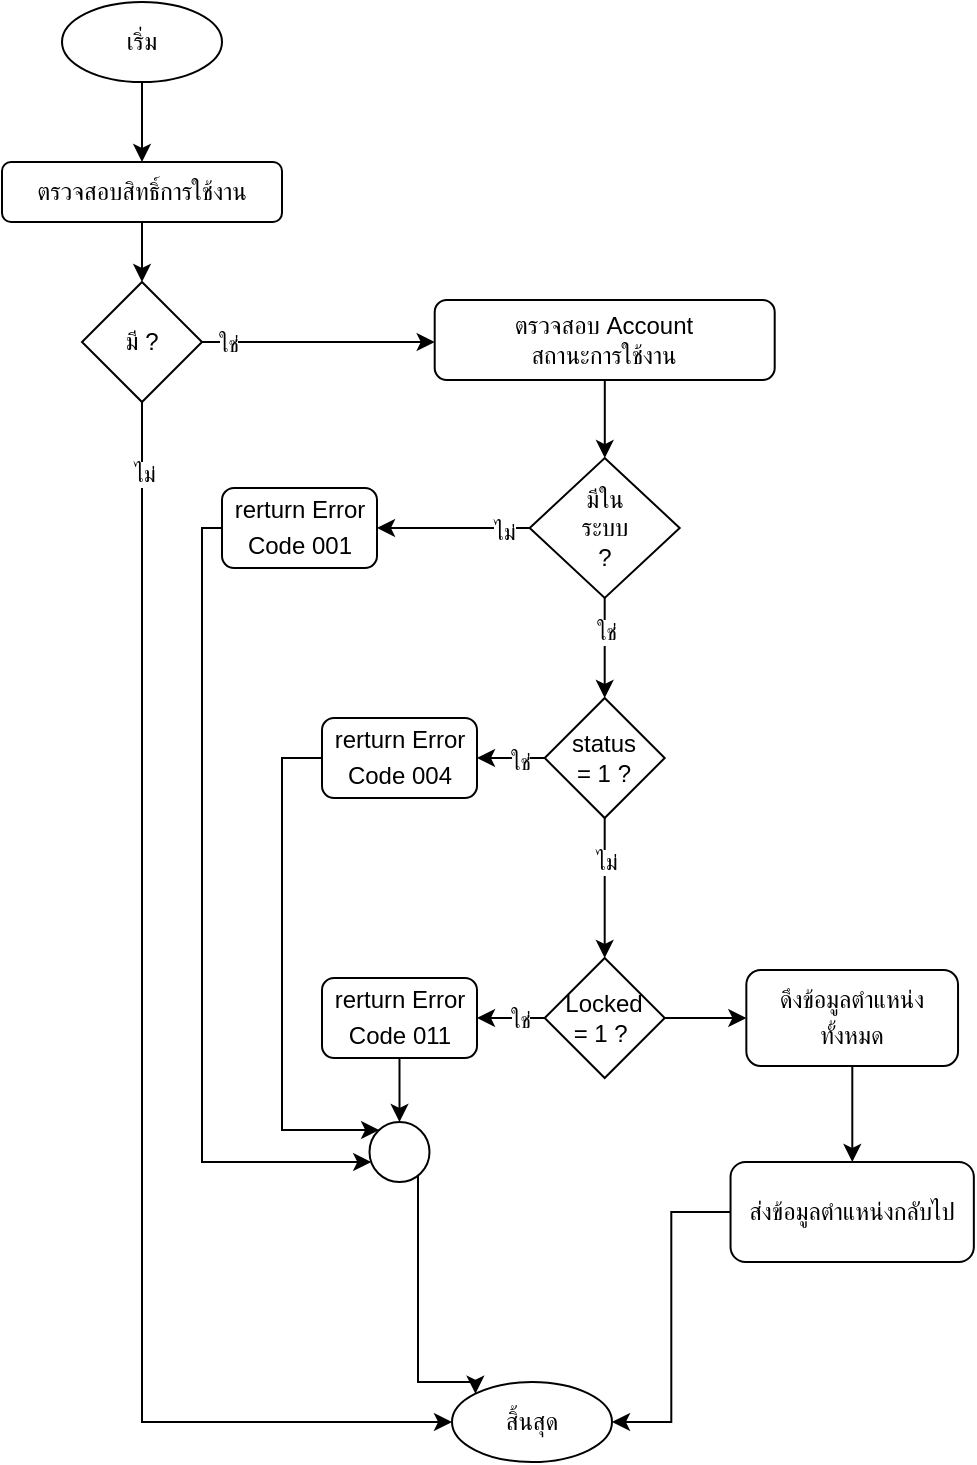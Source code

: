 <mxfile version="21.3.7" type="github" pages="4">
  <diagram name="หน้า-1" id="pvndjQtGDV9gksF-zCKb">
    <mxGraphModel dx="2127" dy="1123" grid="1" gridSize="10" guides="1" tooltips="1" connect="1" arrows="1" fold="1" page="1" pageScale="1" pageWidth="827" pageHeight="1169" math="0" shadow="0">
      <root>
        <mxCell id="0" />
        <mxCell id="1" parent="0" />
        <mxCell id="6AkrqBqsOraPGWXvLTX9-1" value="เริ่ม" style="ellipse;whiteSpace=wrap;html=1;" vertex="1" parent="1">
          <mxGeometry x="212" y="130" width="80" height="40" as="geometry" />
        </mxCell>
        <mxCell id="6AkrqBqsOraPGWXvLTX9-2" value="ตรวจสอบสิทธิ์การใช้งาน" style="rounded=1;whiteSpace=wrap;html=1;" vertex="1" parent="1">
          <mxGeometry x="182" y="210" width="140" height="30" as="geometry" />
        </mxCell>
        <mxCell id="6AkrqBqsOraPGWXvLTX9-3" value="" style="edgeStyle=orthogonalEdgeStyle;rounded=0;orthogonalLoop=1;jettySize=auto;html=1;" edge="1" parent="1" source="6AkrqBqsOraPGWXvLTX9-1" target="6AkrqBqsOraPGWXvLTX9-2">
          <mxGeometry relative="1" as="geometry" />
        </mxCell>
        <mxCell id="6AkrqBqsOraPGWXvLTX9-4" value="มี ?" style="rhombus;whiteSpace=wrap;html=1;" vertex="1" parent="1">
          <mxGeometry x="222" y="270" width="60" height="60" as="geometry" />
        </mxCell>
        <mxCell id="6AkrqBqsOraPGWXvLTX9-5" value="" style="edgeStyle=orthogonalEdgeStyle;rounded=0;orthogonalLoop=1;jettySize=auto;html=1;" edge="1" parent="1" source="6AkrqBqsOraPGWXvLTX9-2" target="6AkrqBqsOraPGWXvLTX9-4">
          <mxGeometry relative="1" as="geometry" />
        </mxCell>
        <mxCell id="6AkrqBqsOraPGWXvLTX9-6" value="สิ้นสุด" style="ellipse;whiteSpace=wrap;html=1;" vertex="1" parent="1">
          <mxGeometry x="407" y="820" width="80" height="40" as="geometry" />
        </mxCell>
        <mxCell id="6AkrqBqsOraPGWXvLTX9-7" style="edgeStyle=orthogonalEdgeStyle;rounded=0;orthogonalLoop=1;jettySize=auto;html=1;entryX=0;entryY=0.5;entryDx=0;entryDy=0;" edge="1" parent="1" source="6AkrqBqsOraPGWXvLTX9-4" target="6AkrqBqsOraPGWXvLTX9-6">
          <mxGeometry relative="1" as="geometry">
            <Array as="points">
              <mxPoint x="252" y="840" />
            </Array>
          </mxGeometry>
        </mxCell>
        <mxCell id="6AkrqBqsOraPGWXvLTX9-8" value="ไม่" style="edgeLabel;html=1;align=center;verticalAlign=middle;resizable=0;points=[];" vertex="1" connectable="0" parent="6AkrqBqsOraPGWXvLTX9-7">
          <mxGeometry x="-0.892" y="1" relative="1" as="geometry">
            <mxPoint as="offset" />
          </mxGeometry>
        </mxCell>
        <mxCell id="6AkrqBqsOraPGWXvLTX9-9" value="ตรวจสอบ Account &lt;br&gt;สถานะการใช้งาน" style="rounded=1;whiteSpace=wrap;html=1;" vertex="1" parent="1">
          <mxGeometry x="398.35" y="279" width="170" height="40" as="geometry" />
        </mxCell>
        <mxCell id="6AkrqBqsOraPGWXvLTX9-10" value="" style="edgeStyle=orthogonalEdgeStyle;rounded=0;orthogonalLoop=1;jettySize=auto;html=1;" edge="1" parent="1" source="6AkrqBqsOraPGWXvLTX9-4" target="6AkrqBqsOraPGWXvLTX9-9">
          <mxGeometry relative="1" as="geometry">
            <Array as="points">
              <mxPoint x="362" y="300" />
              <mxPoint x="362" y="300" />
            </Array>
          </mxGeometry>
        </mxCell>
        <mxCell id="6AkrqBqsOraPGWXvLTX9-11" value="ใช่" style="edgeLabel;html=1;align=center;verticalAlign=middle;resizable=0;points=[];" vertex="1" connectable="0" parent="6AkrqBqsOraPGWXvLTX9-10">
          <mxGeometry x="-0.78" y="-1" relative="1" as="geometry">
            <mxPoint as="offset" />
          </mxGeometry>
        </mxCell>
        <mxCell id="6AkrqBqsOraPGWXvLTX9-12" value="มีใน&lt;br&gt;ระบบ &lt;br&gt;?" style="rhombus;whiteSpace=wrap;html=1;" vertex="1" parent="1">
          <mxGeometry x="445.85" y="358" width="75" height="70" as="geometry" />
        </mxCell>
        <mxCell id="6AkrqBqsOraPGWXvLTX9-13" value="" style="edgeStyle=orthogonalEdgeStyle;rounded=0;orthogonalLoop=1;jettySize=auto;html=1;" edge="1" parent="1" source="6AkrqBqsOraPGWXvLTX9-9" target="6AkrqBqsOraPGWXvLTX9-12">
          <mxGeometry relative="1" as="geometry" />
        </mxCell>
        <mxCell id="6AkrqBqsOraPGWXvLTX9-14" value="status&lt;br style=&quot;border-color: var(--border-color);&quot;&gt;= 1 ?" style="rhombus;whiteSpace=wrap;html=1;" vertex="1" parent="1">
          <mxGeometry x="453.35" y="478" width="60" height="60" as="geometry" />
        </mxCell>
        <mxCell id="6AkrqBqsOraPGWXvLTX9-15" value="" style="edgeStyle=orthogonalEdgeStyle;rounded=0;orthogonalLoop=1;jettySize=auto;html=1;" edge="1" parent="1" source="6AkrqBqsOraPGWXvLTX9-12" target="6AkrqBqsOraPGWXvLTX9-14">
          <mxGeometry relative="1" as="geometry" />
        </mxCell>
        <mxCell id="6AkrqBqsOraPGWXvLTX9-16" value="ใช่" style="edgeLabel;html=1;align=center;verticalAlign=middle;resizable=0;points=[];" vertex="1" connectable="0" parent="6AkrqBqsOraPGWXvLTX9-15">
          <mxGeometry x="-0.325" y="2" relative="1" as="geometry">
            <mxPoint x="-2" as="offset" />
          </mxGeometry>
        </mxCell>
        <mxCell id="6AkrqBqsOraPGWXvLTX9-17" value="Locked&lt;br style=&quot;border-color: var(--border-color);&quot;&gt;= 1 ?&amp;nbsp;" style="rhombus;whiteSpace=wrap;html=1;" vertex="1" parent="1">
          <mxGeometry x="453.35" y="608" width="60" height="60" as="geometry" />
        </mxCell>
        <mxCell id="6AkrqBqsOraPGWXvLTX9-18" value="" style="edgeStyle=orthogonalEdgeStyle;rounded=0;orthogonalLoop=1;jettySize=auto;html=1;" edge="1" parent="1" source="6AkrqBqsOraPGWXvLTX9-14" target="6AkrqBqsOraPGWXvLTX9-17">
          <mxGeometry relative="1" as="geometry" />
        </mxCell>
        <mxCell id="6AkrqBqsOraPGWXvLTX9-19" value="ไม่" style="edgeLabel;html=1;align=center;verticalAlign=middle;resizable=0;points=[];" vertex="1" connectable="0" parent="6AkrqBqsOraPGWXvLTX9-18">
          <mxGeometry x="-0.374" relative="1" as="geometry">
            <mxPoint as="offset" />
          </mxGeometry>
        </mxCell>
        <mxCell id="6AkrqBqsOraPGWXvLTX9-20" style="edgeStyle=orthogonalEdgeStyle;rounded=0;orthogonalLoop=1;jettySize=auto;html=1;entryX=0;entryY=0;entryDx=0;entryDy=0;" edge="1" parent="1" source="6AkrqBqsOraPGWXvLTX9-21" target="6AkrqBqsOraPGWXvLTX9-6">
          <mxGeometry relative="1" as="geometry">
            <Array as="points">
              <mxPoint x="390" y="820" />
              <mxPoint x="419" y="820" />
            </Array>
          </mxGeometry>
        </mxCell>
        <mxCell id="6AkrqBqsOraPGWXvLTX9-21" value="" style="ellipse;whiteSpace=wrap;html=1;aspect=fixed;" vertex="1" parent="1">
          <mxGeometry x="365.75" y="690" width="30" height="30" as="geometry" />
        </mxCell>
        <mxCell id="6AkrqBqsOraPGWXvLTX9-22" style="edgeStyle=orthogonalEdgeStyle;rounded=0;orthogonalLoop=1;jettySize=auto;html=1;" edge="1" parent="1" source="6AkrqBqsOraPGWXvLTX9-23" target="6AkrqBqsOraPGWXvLTX9-21">
          <mxGeometry relative="1" as="geometry">
            <Array as="points">
              <mxPoint x="282" y="393" />
              <mxPoint x="282" y="710" />
            </Array>
          </mxGeometry>
        </mxCell>
        <mxCell id="6AkrqBqsOraPGWXvLTX9-23" value="rerturn Error Code&amp;nbsp;001&lt;span style=&quot;font-size: medium; text-align: start;&quot;&gt;&lt;/span&gt;" style="rounded=1;whiteSpace=wrap;html=1;" vertex="1" parent="1">
          <mxGeometry x="292" y="373" width="77.5" height="40" as="geometry" />
        </mxCell>
        <mxCell id="6AkrqBqsOraPGWXvLTX9-24" style="edgeStyle=orthogonalEdgeStyle;rounded=0;orthogonalLoop=1;jettySize=auto;html=1;" edge="1" parent="1" source="6AkrqBqsOraPGWXvLTX9-12" target="6AkrqBqsOraPGWXvLTX9-23">
          <mxGeometry relative="1" as="geometry">
            <mxPoint x="382.1" y="498" as="targetPoint" />
          </mxGeometry>
        </mxCell>
        <mxCell id="6AkrqBqsOraPGWXvLTX9-25" value="ไม่" style="edgeLabel;html=1;align=center;verticalAlign=middle;resizable=0;points=[];" vertex="1" connectable="0" parent="6AkrqBqsOraPGWXvLTX9-24">
          <mxGeometry x="-0.657" y="2" relative="1" as="geometry">
            <mxPoint as="offset" />
          </mxGeometry>
        </mxCell>
        <mxCell id="6AkrqBqsOraPGWXvLTX9-26" style="edgeStyle=orthogonalEdgeStyle;rounded=0;orthogonalLoop=1;jettySize=auto;html=1;entryX=0.5;entryY=0;entryDx=0;entryDy=0;" edge="1" parent="1" source="6AkrqBqsOraPGWXvLTX9-27" target="6AkrqBqsOraPGWXvLTX9-21">
          <mxGeometry relative="1" as="geometry" />
        </mxCell>
        <mxCell id="6AkrqBqsOraPGWXvLTX9-27" value="rerturn Error Code&amp;nbsp;011&lt;span style=&quot;font-size: medium; text-align: start;&quot;&gt;&lt;/span&gt;" style="rounded=1;whiteSpace=wrap;html=1;" vertex="1" parent="1">
          <mxGeometry x="342" y="618" width="77.5" height="40" as="geometry" />
        </mxCell>
        <mxCell id="6AkrqBqsOraPGWXvLTX9-28" value="" style="edgeStyle=orthogonalEdgeStyle;rounded=0;orthogonalLoop=1;jettySize=auto;html=1;" edge="1" parent="1" source="6AkrqBqsOraPGWXvLTX9-17" target="6AkrqBqsOraPGWXvLTX9-27">
          <mxGeometry relative="1" as="geometry" />
        </mxCell>
        <mxCell id="6AkrqBqsOraPGWXvLTX9-29" value="ใช่" style="edgeLabel;html=1;align=center;verticalAlign=middle;resizable=0;points=[];" vertex="1" connectable="0" parent="6AkrqBqsOraPGWXvLTX9-28">
          <mxGeometry x="-0.461" y="1" relative="1" as="geometry">
            <mxPoint as="offset" />
          </mxGeometry>
        </mxCell>
        <mxCell id="6AkrqBqsOraPGWXvLTX9-30" style="edgeStyle=orthogonalEdgeStyle;rounded=0;orthogonalLoop=1;jettySize=auto;html=1;" edge="1" parent="1" source="6AkrqBqsOraPGWXvLTX9-31" target="6AkrqBqsOraPGWXvLTX9-21">
          <mxGeometry relative="1" as="geometry">
            <mxPoint x="382" y="700" as="targetPoint" />
            <Array as="points">
              <mxPoint x="322" y="508" />
              <mxPoint x="322" y="694" />
            </Array>
          </mxGeometry>
        </mxCell>
        <mxCell id="6AkrqBqsOraPGWXvLTX9-31" value="rerturn Error Code&amp;nbsp;004&lt;span style=&quot;font-size: medium; text-align: start;&quot;&gt;&lt;/span&gt;" style="rounded=1;whiteSpace=wrap;html=1;" vertex="1" parent="1">
          <mxGeometry x="342" y="488" width="77.5" height="40" as="geometry" />
        </mxCell>
        <mxCell id="6AkrqBqsOraPGWXvLTX9-32" value="" style="edgeStyle=orthogonalEdgeStyle;rounded=0;orthogonalLoop=1;jettySize=auto;html=1;" edge="1" parent="1" source="6AkrqBqsOraPGWXvLTX9-14" target="6AkrqBqsOraPGWXvLTX9-31">
          <mxGeometry relative="1" as="geometry" />
        </mxCell>
        <mxCell id="6AkrqBqsOraPGWXvLTX9-33" value="ใช่" style="edgeLabel;html=1;align=center;verticalAlign=middle;resizable=0;points=[];" vertex="1" connectable="0" parent="6AkrqBqsOraPGWXvLTX9-32">
          <mxGeometry x="-0.461" y="2" relative="1" as="geometry">
            <mxPoint as="offset" />
          </mxGeometry>
        </mxCell>
        <mxCell id="6AkrqBqsOraPGWXvLTX9-34" value="ดึงข้อมูลตำแหน่งทั้งหมด&lt;span style=&quot;font-size: medium; text-align: start;&quot;&gt;&lt;/span&gt;" style="rounded=1;whiteSpace=wrap;html=1;" vertex="1" parent="1">
          <mxGeometry x="554.17" y="614" width="105.85" height="48" as="geometry" />
        </mxCell>
        <mxCell id="6AkrqBqsOraPGWXvLTX9-35" value="" style="edgeStyle=orthogonalEdgeStyle;rounded=0;orthogonalLoop=1;jettySize=auto;html=1;" edge="1" parent="1" source="6AkrqBqsOraPGWXvLTX9-17" target="6AkrqBqsOraPGWXvLTX9-34">
          <mxGeometry relative="1" as="geometry" />
        </mxCell>
        <mxCell id="6AkrqBqsOraPGWXvLTX9-36" style="edgeStyle=orthogonalEdgeStyle;rounded=0;orthogonalLoop=1;jettySize=auto;html=1;entryX=1;entryY=0.5;entryDx=0;entryDy=0;" edge="1" parent="1" source="6AkrqBqsOraPGWXvLTX9-37" target="6AkrqBqsOraPGWXvLTX9-6">
          <mxGeometry relative="1" as="geometry" />
        </mxCell>
        <mxCell id="6AkrqBqsOraPGWXvLTX9-37" value="ส่งข้อมูลตำแหน่งกลับไป" style="rounded=1;whiteSpace=wrap;html=1;" vertex="1" parent="1">
          <mxGeometry x="546.27" y="710" width="121.65" height="50" as="geometry" />
        </mxCell>
        <mxCell id="6AkrqBqsOraPGWXvLTX9-38" value="" style="edgeStyle=orthogonalEdgeStyle;rounded=0;orthogonalLoop=1;jettySize=auto;html=1;" edge="1" parent="1" source="6AkrqBqsOraPGWXvLTX9-34" target="6AkrqBqsOraPGWXvLTX9-37">
          <mxGeometry relative="1" as="geometry" />
        </mxCell>
      </root>
    </mxGraphModel>
  </diagram>
  <diagram id="3hkkwYxO9QXH3jE4lZqy" name="หน้า-2">
    <mxGraphModel dx="1531" dy="740" grid="1" gridSize="10" guides="1" tooltips="1" connect="1" arrows="1" fold="1" page="1" pageScale="1" pageWidth="827" pageHeight="1169" math="0" shadow="0">
      <root>
        <mxCell id="0" />
        <mxCell id="1" parent="0" />
        <mxCell id="YC27T5QhfF0XeN3IbrVt-1" value="" style="group" vertex="1" connectable="0" parent="1">
          <mxGeometry x="60" y="110" width="707.5" height="730" as="geometry" />
        </mxCell>
        <mxCell id="YC27T5QhfF0XeN3IbrVt-2" value="เริ่ม" style="ellipse;whiteSpace=wrap;html=1;" vertex="1" parent="YC27T5QhfF0XeN3IbrVt-1">
          <mxGeometry x="30" width="80" height="40" as="geometry" />
        </mxCell>
        <mxCell id="YC27T5QhfF0XeN3IbrVt-3" value="ตรวจสอบสิทธิ์การใช้งาน" style="rounded=1;whiteSpace=wrap;html=1;" vertex="1" parent="YC27T5QhfF0XeN3IbrVt-1">
          <mxGeometry y="80" width="140" height="30" as="geometry" />
        </mxCell>
        <mxCell id="YC27T5QhfF0XeN3IbrVt-4" value="" style="edgeStyle=orthogonalEdgeStyle;rounded=0;orthogonalLoop=1;jettySize=auto;html=1;" edge="1" parent="YC27T5QhfF0XeN3IbrVt-1" source="YC27T5QhfF0XeN3IbrVt-2" target="YC27T5QhfF0XeN3IbrVt-3">
          <mxGeometry relative="1" as="geometry" />
        </mxCell>
        <mxCell id="YC27T5QhfF0XeN3IbrVt-5" value="มี ?" style="rhombus;whiteSpace=wrap;html=1;" vertex="1" parent="YC27T5QhfF0XeN3IbrVt-1">
          <mxGeometry x="40" y="140" width="60" height="60" as="geometry" />
        </mxCell>
        <mxCell id="YC27T5QhfF0XeN3IbrVt-6" value="" style="edgeStyle=orthogonalEdgeStyle;rounded=0;orthogonalLoop=1;jettySize=auto;html=1;" edge="1" parent="YC27T5QhfF0XeN3IbrVt-1" source="YC27T5QhfF0XeN3IbrVt-3" target="YC27T5QhfF0XeN3IbrVt-5">
          <mxGeometry relative="1" as="geometry" />
        </mxCell>
        <mxCell id="YC27T5QhfF0XeN3IbrVt-7" value="สิ้นสุด" style="ellipse;whiteSpace=wrap;html=1;" vertex="1" parent="YC27T5QhfF0XeN3IbrVt-1">
          <mxGeometry x="225" y="690" width="80" height="40" as="geometry" />
        </mxCell>
        <mxCell id="YC27T5QhfF0XeN3IbrVt-8" style="edgeStyle=orthogonalEdgeStyle;rounded=0;orthogonalLoop=1;jettySize=auto;html=1;entryX=0;entryY=0.5;entryDx=0;entryDy=0;" edge="1" parent="YC27T5QhfF0XeN3IbrVt-1" source="YC27T5QhfF0XeN3IbrVt-5" target="YC27T5QhfF0XeN3IbrVt-7">
          <mxGeometry relative="1" as="geometry">
            <Array as="points">
              <mxPoint x="70" y="710" />
            </Array>
          </mxGeometry>
        </mxCell>
        <mxCell id="YC27T5QhfF0XeN3IbrVt-9" value="ไม่" style="edgeLabel;html=1;align=center;verticalAlign=middle;resizable=0;points=[];" vertex="1" connectable="0" parent="YC27T5QhfF0XeN3IbrVt-8">
          <mxGeometry x="-0.892" y="1" relative="1" as="geometry">
            <mxPoint as="offset" />
          </mxGeometry>
        </mxCell>
        <mxCell id="YC27T5QhfF0XeN3IbrVt-10" value="ตรวจสอบ Account &lt;br&gt;สถานะการใช้งาน" style="rounded=1;whiteSpace=wrap;html=1;" vertex="1" parent="YC27T5QhfF0XeN3IbrVt-1">
          <mxGeometry x="216.35" y="149" width="170" height="40" as="geometry" />
        </mxCell>
        <mxCell id="YC27T5QhfF0XeN3IbrVt-11" value="" style="edgeStyle=orthogonalEdgeStyle;rounded=0;orthogonalLoop=1;jettySize=auto;html=1;" edge="1" parent="YC27T5QhfF0XeN3IbrVt-1" source="YC27T5QhfF0XeN3IbrVt-5" target="YC27T5QhfF0XeN3IbrVt-10">
          <mxGeometry relative="1" as="geometry">
            <Array as="points">
              <mxPoint x="180" y="170" />
              <mxPoint x="180" y="170" />
            </Array>
          </mxGeometry>
        </mxCell>
        <mxCell id="YC27T5QhfF0XeN3IbrVt-12" value="ใช่" style="edgeLabel;html=1;align=center;verticalAlign=middle;resizable=0;points=[];" vertex="1" connectable="0" parent="YC27T5QhfF0XeN3IbrVt-11">
          <mxGeometry x="-0.78" y="-1" relative="1" as="geometry">
            <mxPoint as="offset" />
          </mxGeometry>
        </mxCell>
        <mxCell id="YC27T5QhfF0XeN3IbrVt-13" value="มีใน&lt;br&gt;ระบบ &lt;br&gt;?" style="rhombus;whiteSpace=wrap;html=1;" vertex="1" parent="YC27T5QhfF0XeN3IbrVt-1">
          <mxGeometry x="263.85" y="228" width="75" height="70" as="geometry" />
        </mxCell>
        <mxCell id="YC27T5QhfF0XeN3IbrVt-14" value="" style="edgeStyle=orthogonalEdgeStyle;rounded=0;orthogonalLoop=1;jettySize=auto;html=1;" edge="1" parent="YC27T5QhfF0XeN3IbrVt-1" source="YC27T5QhfF0XeN3IbrVt-10" target="YC27T5QhfF0XeN3IbrVt-13">
          <mxGeometry relative="1" as="geometry" />
        </mxCell>
        <mxCell id="YC27T5QhfF0XeN3IbrVt-15" value="status&lt;br style=&quot;border-color: var(--border-color);&quot;&gt;= 1 ?" style="rhombus;whiteSpace=wrap;html=1;" vertex="1" parent="YC27T5QhfF0XeN3IbrVt-1">
          <mxGeometry x="271.35" y="348" width="60" height="60" as="geometry" />
        </mxCell>
        <mxCell id="YC27T5QhfF0XeN3IbrVt-16" value="" style="edgeStyle=orthogonalEdgeStyle;rounded=0;orthogonalLoop=1;jettySize=auto;html=1;" edge="1" parent="YC27T5QhfF0XeN3IbrVt-1" source="YC27T5QhfF0XeN3IbrVt-13" target="YC27T5QhfF0XeN3IbrVt-15">
          <mxGeometry relative="1" as="geometry" />
        </mxCell>
        <mxCell id="YC27T5QhfF0XeN3IbrVt-17" value="ใช่" style="edgeLabel;html=1;align=center;verticalAlign=middle;resizable=0;points=[];" vertex="1" connectable="0" parent="YC27T5QhfF0XeN3IbrVt-16">
          <mxGeometry x="-0.325" y="2" relative="1" as="geometry">
            <mxPoint x="-2" as="offset" />
          </mxGeometry>
        </mxCell>
        <mxCell id="YC27T5QhfF0XeN3IbrVt-18" value="Locked&lt;br style=&quot;border-color: var(--border-color);&quot;&gt;= 1 ?&amp;nbsp;" style="rhombus;whiteSpace=wrap;html=1;" vertex="1" parent="YC27T5QhfF0XeN3IbrVt-1">
          <mxGeometry x="271.35" y="478" width="60" height="60" as="geometry" />
        </mxCell>
        <mxCell id="YC27T5QhfF0XeN3IbrVt-19" value="" style="edgeStyle=orthogonalEdgeStyle;rounded=0;orthogonalLoop=1;jettySize=auto;html=1;" edge="1" parent="YC27T5QhfF0XeN3IbrVt-1" source="YC27T5QhfF0XeN3IbrVt-15" target="YC27T5QhfF0XeN3IbrVt-18">
          <mxGeometry relative="1" as="geometry" />
        </mxCell>
        <mxCell id="YC27T5QhfF0XeN3IbrVt-20" value="ไม่" style="edgeLabel;html=1;align=center;verticalAlign=middle;resizable=0;points=[];" vertex="1" connectable="0" parent="YC27T5QhfF0XeN3IbrVt-19">
          <mxGeometry x="-0.374" relative="1" as="geometry">
            <mxPoint as="offset" />
          </mxGeometry>
        </mxCell>
        <mxCell id="YC27T5QhfF0XeN3IbrVt-21" style="edgeStyle=orthogonalEdgeStyle;rounded=0;orthogonalLoop=1;jettySize=auto;html=1;entryX=0;entryY=0;entryDx=0;entryDy=0;" edge="1" parent="YC27T5QhfF0XeN3IbrVt-1" source="YC27T5QhfF0XeN3IbrVt-22" target="YC27T5QhfF0XeN3IbrVt-7">
          <mxGeometry relative="1" as="geometry">
            <Array as="points">
              <mxPoint x="208" y="690" />
              <mxPoint x="237" y="690" />
            </Array>
          </mxGeometry>
        </mxCell>
        <mxCell id="YC27T5QhfF0XeN3IbrVt-22" value="" style="ellipse;whiteSpace=wrap;html=1;aspect=fixed;" vertex="1" parent="YC27T5QhfF0XeN3IbrVt-1">
          <mxGeometry x="183.75" y="560" width="30" height="30" as="geometry" />
        </mxCell>
        <mxCell id="YC27T5QhfF0XeN3IbrVt-23" style="edgeStyle=orthogonalEdgeStyle;rounded=0;orthogonalLoop=1;jettySize=auto;html=1;" edge="1" parent="YC27T5QhfF0XeN3IbrVt-1" source="YC27T5QhfF0XeN3IbrVt-24" target="YC27T5QhfF0XeN3IbrVt-22">
          <mxGeometry relative="1" as="geometry">
            <Array as="points">
              <mxPoint x="100" y="263" />
              <mxPoint x="100" y="580" />
            </Array>
          </mxGeometry>
        </mxCell>
        <mxCell id="YC27T5QhfF0XeN3IbrVt-24" value="rerturn Error Code&amp;nbsp;001&lt;span style=&quot;font-size: medium; text-align: start;&quot;&gt;&lt;/span&gt;" style="rounded=1;whiteSpace=wrap;html=1;" vertex="1" parent="YC27T5QhfF0XeN3IbrVt-1">
          <mxGeometry x="110" y="243" width="77.5" height="40" as="geometry" />
        </mxCell>
        <mxCell id="YC27T5QhfF0XeN3IbrVt-25" style="edgeStyle=orthogonalEdgeStyle;rounded=0;orthogonalLoop=1;jettySize=auto;html=1;" edge="1" parent="YC27T5QhfF0XeN3IbrVt-1" source="YC27T5QhfF0XeN3IbrVt-13" target="YC27T5QhfF0XeN3IbrVt-24">
          <mxGeometry relative="1" as="geometry">
            <mxPoint x="200.1" y="368" as="targetPoint" />
          </mxGeometry>
        </mxCell>
        <mxCell id="YC27T5QhfF0XeN3IbrVt-26" value="ไม่" style="edgeLabel;html=1;align=center;verticalAlign=middle;resizable=0;points=[];" vertex="1" connectable="0" parent="YC27T5QhfF0XeN3IbrVt-25">
          <mxGeometry x="-0.657" y="2" relative="1" as="geometry">
            <mxPoint as="offset" />
          </mxGeometry>
        </mxCell>
        <mxCell id="YC27T5QhfF0XeN3IbrVt-27" style="edgeStyle=orthogonalEdgeStyle;rounded=0;orthogonalLoop=1;jettySize=auto;html=1;entryX=0.5;entryY=0;entryDx=0;entryDy=0;" edge="1" parent="YC27T5QhfF0XeN3IbrVt-1" source="YC27T5QhfF0XeN3IbrVt-28" target="YC27T5QhfF0XeN3IbrVt-22">
          <mxGeometry relative="1" as="geometry" />
        </mxCell>
        <mxCell id="YC27T5QhfF0XeN3IbrVt-28" value="rerturn Error Code&amp;nbsp;011&lt;span style=&quot;font-size: medium; text-align: start;&quot;&gt;&lt;/span&gt;" style="rounded=1;whiteSpace=wrap;html=1;" vertex="1" parent="YC27T5QhfF0XeN3IbrVt-1">
          <mxGeometry x="160" y="488" width="77.5" height="40" as="geometry" />
        </mxCell>
        <mxCell id="YC27T5QhfF0XeN3IbrVt-29" value="" style="edgeStyle=orthogonalEdgeStyle;rounded=0;orthogonalLoop=1;jettySize=auto;html=1;" edge="1" parent="YC27T5QhfF0XeN3IbrVt-1" source="YC27T5QhfF0XeN3IbrVt-18" target="YC27T5QhfF0XeN3IbrVt-28">
          <mxGeometry relative="1" as="geometry" />
        </mxCell>
        <mxCell id="YC27T5QhfF0XeN3IbrVt-30" value="ใช่" style="edgeLabel;html=1;align=center;verticalAlign=middle;resizable=0;points=[];" vertex="1" connectable="0" parent="YC27T5QhfF0XeN3IbrVt-29">
          <mxGeometry x="-0.461" y="1" relative="1" as="geometry">
            <mxPoint as="offset" />
          </mxGeometry>
        </mxCell>
        <mxCell id="YC27T5QhfF0XeN3IbrVt-31" style="edgeStyle=orthogonalEdgeStyle;rounded=0;orthogonalLoop=1;jettySize=auto;html=1;" edge="1" parent="YC27T5QhfF0XeN3IbrVt-1" source="YC27T5QhfF0XeN3IbrVt-32" target="YC27T5QhfF0XeN3IbrVt-22">
          <mxGeometry relative="1" as="geometry">
            <mxPoint x="200" y="570" as="targetPoint" />
            <Array as="points">
              <mxPoint x="140" y="378" />
              <mxPoint x="140" y="564" />
            </Array>
          </mxGeometry>
        </mxCell>
        <mxCell id="YC27T5QhfF0XeN3IbrVt-32" value="rerturn Error Code&amp;nbsp;004&lt;span style=&quot;font-size: medium; text-align: start;&quot;&gt;&lt;/span&gt;" style="rounded=1;whiteSpace=wrap;html=1;" vertex="1" parent="YC27T5QhfF0XeN3IbrVt-1">
          <mxGeometry x="160" y="358" width="77.5" height="40" as="geometry" />
        </mxCell>
        <mxCell id="YC27T5QhfF0XeN3IbrVt-33" value="" style="edgeStyle=orthogonalEdgeStyle;rounded=0;orthogonalLoop=1;jettySize=auto;html=1;" edge="1" parent="YC27T5QhfF0XeN3IbrVt-1" source="YC27T5QhfF0XeN3IbrVt-15" target="YC27T5QhfF0XeN3IbrVt-32">
          <mxGeometry relative="1" as="geometry" />
        </mxCell>
        <mxCell id="YC27T5QhfF0XeN3IbrVt-34" value="ใช่" style="edgeLabel;html=1;align=center;verticalAlign=middle;resizable=0;points=[];" vertex="1" connectable="0" parent="YC27T5QhfF0XeN3IbrVt-33">
          <mxGeometry x="-0.461" y="2" relative="1" as="geometry">
            <mxPoint as="offset" />
          </mxGeometry>
        </mxCell>
        <mxCell id="YC27T5QhfF0XeN3IbrVt-35" value="ดึงข้อมูลตำแหน่งด้วย&lt;br&gt;รหัสอ้างอิงที่ได้รับ&lt;span style=&quot;font-size: medium; text-align: start;&quot;&gt;&lt;/span&gt;" style="rounded=1;whiteSpace=wrap;html=1;" vertex="1" parent="YC27T5QhfF0XeN3IbrVt-1">
          <mxGeometry x="363" y="477" width="123.65" height="62" as="geometry" />
        </mxCell>
        <mxCell id="YC27T5QhfF0XeN3IbrVt-36" value="" style="edgeStyle=orthogonalEdgeStyle;rounded=0;orthogonalLoop=1;jettySize=auto;html=1;" edge="1" parent="YC27T5QhfF0XeN3IbrVt-1" source="YC27T5QhfF0XeN3IbrVt-18" target="YC27T5QhfF0XeN3IbrVt-35">
          <mxGeometry relative="1" as="geometry" />
        </mxCell>
        <mxCell id="YC27T5QhfF0XeN3IbrVt-37" value="ส่งข้อมูลตำแหน่งกลับไป" style="rounded=1;whiteSpace=wrap;html=1;" vertex="1" parent="YC27T5QhfF0XeN3IbrVt-1">
          <mxGeometry x="386.35" y="630" width="77.5" height="40" as="geometry" />
        </mxCell>
        <mxCell id="YC27T5QhfF0XeN3IbrVt-38" style="edgeStyle=orthogonalEdgeStyle;rounded=0;orthogonalLoop=1;jettySize=auto;html=1;entryX=1;entryY=0.5;entryDx=0;entryDy=0;" edge="1" parent="YC27T5QhfF0XeN3IbrVt-1" source="YC27T5QhfF0XeN3IbrVt-40" target="YC27T5QhfF0XeN3IbrVt-37">
          <mxGeometry relative="1" as="geometry">
            <Array as="points">
              <mxPoint x="560" y="650" />
            </Array>
          </mxGeometry>
        </mxCell>
        <mxCell id="YC27T5QhfF0XeN3IbrVt-39" value="ใช่" style="edgeLabel;html=1;align=center;verticalAlign=middle;resizable=0;points=[];" vertex="1" connectable="0" parent="YC27T5QhfF0XeN3IbrVt-38">
          <mxGeometry x="-0.797" y="2" relative="1" as="geometry">
            <mxPoint as="offset" />
          </mxGeometry>
        </mxCell>
        <mxCell id="YC27T5QhfF0XeN3IbrVt-40" value="มี ?" style="rhombus;whiteSpace=wrap;html=1;" vertex="1" parent="YC27T5QhfF0XeN3IbrVt-1">
          <mxGeometry x="530" y="545" width="60" height="60" as="geometry" />
        </mxCell>
        <mxCell id="YC27T5QhfF0XeN3IbrVt-41" value="" style="edgeStyle=orthogonalEdgeStyle;rounded=0;orthogonalLoop=1;jettySize=auto;html=1;" edge="1" parent="YC27T5QhfF0XeN3IbrVt-1" source="YC27T5QhfF0XeN3IbrVt-35" target="YC27T5QhfF0XeN3IbrVt-40">
          <mxGeometry relative="1" as="geometry" />
        </mxCell>
        <mxCell id="YC27T5QhfF0XeN3IbrVt-42" value="rerturn Error Code 31&lt;span style=&quot;font-size: medium; text-align: start;&quot;&gt;&lt;/span&gt;" style="rounded=1;whiteSpace=wrap;html=1;" vertex="1" parent="YC27T5QhfF0XeN3IbrVt-1">
          <mxGeometry x="630" y="555" width="77.5" height="40" as="geometry" />
        </mxCell>
        <mxCell id="YC27T5QhfF0XeN3IbrVt-43" value="" style="edgeStyle=orthogonalEdgeStyle;rounded=0;orthogonalLoop=1;jettySize=auto;html=1;" edge="1" parent="YC27T5QhfF0XeN3IbrVt-1" source="YC27T5QhfF0XeN3IbrVt-40" target="YC27T5QhfF0XeN3IbrVt-42">
          <mxGeometry relative="1" as="geometry" />
        </mxCell>
        <mxCell id="YC27T5QhfF0XeN3IbrVt-44" value="ไม่" style="edgeLabel;html=1;align=center;verticalAlign=middle;resizable=0;points=[];" vertex="1" connectable="0" parent="YC27T5QhfF0XeN3IbrVt-43">
          <mxGeometry x="-0.164" relative="1" as="geometry">
            <mxPoint as="offset" />
          </mxGeometry>
        </mxCell>
        <mxCell id="YC27T5QhfF0XeN3IbrVt-45" style="edgeStyle=orthogonalEdgeStyle;rounded=0;orthogonalLoop=1;jettySize=auto;html=1;" edge="1" parent="YC27T5QhfF0XeN3IbrVt-1" source="YC27T5QhfF0XeN3IbrVt-46" target="YC27T5QhfF0XeN3IbrVt-7">
          <mxGeometry relative="1" as="geometry" />
        </mxCell>
        <mxCell id="YC27T5QhfF0XeN3IbrVt-46" value="" style="ellipse;whiteSpace=wrap;html=1;aspect=fixed;" vertex="1" parent="YC27T5QhfF0XeN3IbrVt-1">
          <mxGeometry x="346" y="695" width="30" height="30" as="geometry" />
        </mxCell>
        <mxCell id="YC27T5QhfF0XeN3IbrVt-47" style="edgeStyle=orthogonalEdgeStyle;rounded=0;orthogonalLoop=1;jettySize=auto;html=1;" edge="1" parent="YC27T5QhfF0XeN3IbrVt-1" source="YC27T5QhfF0XeN3IbrVt-37" target="YC27T5QhfF0XeN3IbrVt-46">
          <mxGeometry relative="1" as="geometry" />
        </mxCell>
        <mxCell id="YC27T5QhfF0XeN3IbrVt-48" style="edgeStyle=orthogonalEdgeStyle;rounded=0;orthogonalLoop=1;jettySize=auto;html=1;entryX=1;entryY=0.5;entryDx=0;entryDy=0;" edge="1" parent="YC27T5QhfF0XeN3IbrVt-1" source="YC27T5QhfF0XeN3IbrVt-42" target="YC27T5QhfF0XeN3IbrVt-46">
          <mxGeometry relative="1" as="geometry">
            <mxPoint x="660" y="710" as="targetPoint" />
            <Array as="points">
              <mxPoint x="669" y="710" />
            </Array>
          </mxGeometry>
        </mxCell>
      </root>
    </mxGraphModel>
  </diagram>
  <diagram id="uye1eQ3-C8N0neEr3bpU" name="หน้า-3">
    <mxGraphModel dx="1418" dy="749" grid="1" gridSize="10" guides="1" tooltips="1" connect="1" arrows="1" fold="1" page="1" pageScale="1" pageWidth="827" pageHeight="1169" math="0" shadow="0">
      <root>
        <mxCell id="0" />
        <mxCell id="1" parent="0" />
        <mxCell id="BV-0zUPtr8ZpuxicGNBo-2" value="เริ่ม" style="ellipse;whiteSpace=wrap;html=1;" vertex="1" parent="1">
          <mxGeometry x="60" y="30" width="80" height="40" as="geometry" />
        </mxCell>
        <mxCell id="BV-0zUPtr8ZpuxicGNBo-3" value="ตรวจสอบสิทธิ์การใช้งาน" style="rounded=1;whiteSpace=wrap;html=1;" vertex="1" parent="1">
          <mxGeometry x="30" y="110" width="140" height="30" as="geometry" />
        </mxCell>
        <mxCell id="BV-0zUPtr8ZpuxicGNBo-4" value="" style="edgeStyle=orthogonalEdgeStyle;rounded=0;orthogonalLoop=1;jettySize=auto;html=1;" edge="1" parent="1" source="BV-0zUPtr8ZpuxicGNBo-2" target="BV-0zUPtr8ZpuxicGNBo-3">
          <mxGeometry relative="1" as="geometry" />
        </mxCell>
        <mxCell id="BV-0zUPtr8ZpuxicGNBo-5" value="มี ?" style="rhombus;whiteSpace=wrap;html=1;" vertex="1" parent="1">
          <mxGeometry x="70" y="170" width="60" height="60" as="geometry" />
        </mxCell>
        <mxCell id="BV-0zUPtr8ZpuxicGNBo-6" value="" style="edgeStyle=orthogonalEdgeStyle;rounded=0;orthogonalLoop=1;jettySize=auto;html=1;" edge="1" parent="1" source="BV-0zUPtr8ZpuxicGNBo-3" target="BV-0zUPtr8ZpuxicGNBo-5">
          <mxGeometry relative="1" as="geometry" />
        </mxCell>
        <mxCell id="BV-0zUPtr8ZpuxicGNBo-7" value="สิ้นสุด" style="ellipse;whiteSpace=wrap;html=1;" vertex="1" parent="1">
          <mxGeometry x="255" y="720" width="80" height="40" as="geometry" />
        </mxCell>
        <mxCell id="BV-0zUPtr8ZpuxicGNBo-8" style="edgeStyle=orthogonalEdgeStyle;rounded=0;orthogonalLoop=1;jettySize=auto;html=1;entryX=0;entryY=0.5;entryDx=0;entryDy=0;" edge="1" parent="1" source="BV-0zUPtr8ZpuxicGNBo-5" target="BV-0zUPtr8ZpuxicGNBo-7">
          <mxGeometry relative="1" as="geometry">
            <Array as="points">
              <mxPoint x="100" y="740" />
            </Array>
          </mxGeometry>
        </mxCell>
        <mxCell id="BV-0zUPtr8ZpuxicGNBo-9" value="ไม่" style="edgeLabel;html=1;align=center;verticalAlign=middle;resizable=0;points=[];" vertex="1" connectable="0" parent="BV-0zUPtr8ZpuxicGNBo-8">
          <mxGeometry x="-0.892" y="1" relative="1" as="geometry">
            <mxPoint as="offset" />
          </mxGeometry>
        </mxCell>
        <mxCell id="BV-0zUPtr8ZpuxicGNBo-10" value="ตรวจสอบ Account &lt;br&gt;สถานะการใช้งาน" style="rounded=1;whiteSpace=wrap;html=1;" vertex="1" parent="1">
          <mxGeometry x="306.0" y="180" width="170" height="40" as="geometry" />
        </mxCell>
        <mxCell id="BV-0zUPtr8ZpuxicGNBo-11" value="" style="edgeStyle=orthogonalEdgeStyle;rounded=0;orthogonalLoop=1;jettySize=auto;html=1;" edge="1" parent="1" source="BV-0zUPtr8ZpuxicGNBo-5" target="BV-0zUPtr8ZpuxicGNBo-10">
          <mxGeometry relative="1" as="geometry">
            <Array as="points">
              <mxPoint x="210" y="200" />
              <mxPoint x="210" y="200" />
            </Array>
          </mxGeometry>
        </mxCell>
        <mxCell id="BV-0zUPtr8ZpuxicGNBo-12" value="ใช่" style="edgeLabel;html=1;align=center;verticalAlign=middle;resizable=0;points=[];" vertex="1" connectable="0" parent="BV-0zUPtr8ZpuxicGNBo-11">
          <mxGeometry x="-0.78" y="-1" relative="1" as="geometry">
            <mxPoint as="offset" />
          </mxGeometry>
        </mxCell>
        <mxCell id="BV-0zUPtr8ZpuxicGNBo-13" value="" style="edgeStyle=orthogonalEdgeStyle;rounded=0;orthogonalLoop=1;jettySize=auto;html=1;" edge="1" parent="1" source="BV-0zUPtr8ZpuxicGNBo-10" target="BV-0zUPtr8ZpuxicGNBo-30">
          <mxGeometry relative="1" as="geometry" />
        </mxCell>
        <mxCell id="BV-0zUPtr8ZpuxicGNBo-14" style="edgeStyle=orthogonalEdgeStyle;rounded=0;orthogonalLoop=1;jettySize=auto;html=1;entryX=0;entryY=0;entryDx=0;entryDy=0;" edge="1" parent="1" target="BV-0zUPtr8ZpuxicGNBo-7">
          <mxGeometry relative="1" as="geometry">
            <Array as="points">
              <mxPoint x="238" y="720" />
              <mxPoint x="267" y="720" />
            </Array>
            <mxPoint x="190" y="710" as="sourcePoint" />
          </mxGeometry>
        </mxCell>
        <mxCell id="BV-0zUPtr8ZpuxicGNBo-15" value="" style="ellipse;whiteSpace=wrap;html=1;aspect=fixed;" vertex="1" parent="1">
          <mxGeometry x="167.5" y="690" width="30" height="30" as="geometry" />
        </mxCell>
        <mxCell id="BV-0zUPtr8ZpuxicGNBo-16" value="มี ?" style="rhombus;whiteSpace=wrap;html=1;" vertex="1" parent="1">
          <mxGeometry x="560" y="575" width="60" height="60" as="geometry" />
        </mxCell>
        <mxCell id="BV-0zUPtr8ZpuxicGNBo-17" value="rerturn Error Code 032&lt;span style=&quot;font-size: medium; text-align: start;&quot;&gt;&lt;/span&gt;" style="rounded=1;whiteSpace=wrap;html=1;" vertex="1" parent="1">
          <mxGeometry x="351.45" y="655" width="77.5" height="40" as="geometry" />
        </mxCell>
        <mxCell id="BV-0zUPtr8ZpuxicGNBo-18" style="edgeStyle=orthogonalEdgeStyle;rounded=0;orthogonalLoop=1;jettySize=auto;html=1;" edge="1" parent="1" source="BV-0zUPtr8ZpuxicGNBo-19" target="BV-0zUPtr8ZpuxicGNBo-7">
          <mxGeometry relative="1" as="geometry" />
        </mxCell>
        <mxCell id="BV-0zUPtr8ZpuxicGNBo-19" value="" style="ellipse;whiteSpace=wrap;html=1;aspect=fixed;" vertex="1" parent="1">
          <mxGeometry x="376" y="725" width="30" height="30" as="geometry" />
        </mxCell>
        <mxCell id="BV-0zUPtr8ZpuxicGNBo-20" style="edgeStyle=orthogonalEdgeStyle;rounded=0;orthogonalLoop=1;jettySize=auto;html=1;" edge="1" parent="1" source="BV-0zUPtr8ZpuxicGNBo-17" target="BV-0zUPtr8ZpuxicGNBo-19">
          <mxGeometry relative="1" as="geometry" />
        </mxCell>
        <mxCell id="BV-0zUPtr8ZpuxicGNBo-23" style="edgeStyle=orthogonalEdgeStyle;rounded=0;orthogonalLoop=1;jettySize=auto;html=1;" edge="1" parent="1" source="BV-0zUPtr8ZpuxicGNBo-16" target="EjHG9Dcu0GjLnQgO5zlT-4">
          <mxGeometry relative="1" as="geometry">
            <Array as="points">
              <mxPoint x="684" y="605" />
            </Array>
            <mxPoint x="684" y="644" as="targetPoint" />
          </mxGeometry>
        </mxCell>
        <mxCell id="BV-0zUPtr8ZpuxicGNBo-24" value="ไม่" style="edgeLabel;html=1;align=center;verticalAlign=middle;resizable=0;points=[];" vertex="1" connectable="0" parent="BV-0zUPtr8ZpuxicGNBo-23">
          <mxGeometry x="-0.797" y="2" relative="1" as="geometry">
            <mxPoint x="11" y="1" as="offset" />
          </mxGeometry>
        </mxCell>
        <mxCell id="BV-0zUPtr8ZpuxicGNBo-29" style="edgeStyle=orthogonalEdgeStyle;rounded=0;orthogonalLoop=1;jettySize=auto;html=1;entryX=0;entryY=0.5;entryDx=0;entryDy=0;" edge="1" parent="1" source="BV-0zUPtr8ZpuxicGNBo-53" target="BV-0zUPtr8ZpuxicGNBo-15">
          <mxGeometry relative="1" as="geometry">
            <mxPoint x="136.25" y="353" as="sourcePoint" />
            <Array as="points">
              <mxPoint x="120" y="353" />
              <mxPoint x="120" y="710" />
              <mxPoint x="168" y="710" />
            </Array>
          </mxGeometry>
        </mxCell>
        <mxCell id="BV-0zUPtr8ZpuxicGNBo-30" value="มีใน&lt;br&gt;ระบบ &lt;br&gt;?" style="rhombus;whiteSpace=wrap;html=1;" vertex="1" parent="1">
          <mxGeometry x="353.95" y="258" width="75" height="70" as="geometry" />
        </mxCell>
        <mxCell id="BV-0zUPtr8ZpuxicGNBo-31" value="status&lt;br style=&quot;border-color: var(--border-color);&quot;&gt;= 1 ?" style="rhombus;whiteSpace=wrap;html=1;" vertex="1" parent="1">
          <mxGeometry x="361.45" y="378" width="60" height="60" as="geometry" />
        </mxCell>
        <mxCell id="BV-0zUPtr8ZpuxicGNBo-32" value="" style="edgeStyle=orthogonalEdgeStyle;rounded=0;orthogonalLoop=1;jettySize=auto;html=1;" edge="1" parent="1" source="BV-0zUPtr8ZpuxicGNBo-30" target="BV-0zUPtr8ZpuxicGNBo-31">
          <mxGeometry relative="1" as="geometry" />
        </mxCell>
        <mxCell id="BV-0zUPtr8ZpuxicGNBo-33" value="ใช่" style="edgeLabel;html=1;align=center;verticalAlign=middle;resizable=0;points=[];" vertex="1" connectable="0" parent="BV-0zUPtr8ZpuxicGNBo-32">
          <mxGeometry x="-0.325" y="2" relative="1" as="geometry">
            <mxPoint x="-2" as="offset" />
          </mxGeometry>
        </mxCell>
        <mxCell id="BV-0zUPtr8ZpuxicGNBo-34" value="Locked&lt;br style=&quot;border-color: var(--border-color);&quot;&gt;= 1 ?&amp;nbsp;" style="rhombus;whiteSpace=wrap;html=1;" vertex="1" parent="1">
          <mxGeometry x="361.45" y="508" width="60" height="60" as="geometry" />
        </mxCell>
        <mxCell id="BV-0zUPtr8ZpuxicGNBo-35" value="" style="edgeStyle=orthogonalEdgeStyle;rounded=0;orthogonalLoop=1;jettySize=auto;html=1;" edge="1" parent="1" source="BV-0zUPtr8ZpuxicGNBo-31" target="BV-0zUPtr8ZpuxicGNBo-34">
          <mxGeometry relative="1" as="geometry" />
        </mxCell>
        <mxCell id="BV-0zUPtr8ZpuxicGNBo-36" value="ไม่" style="edgeLabel;html=1;align=center;verticalAlign=middle;resizable=0;points=[];" vertex="1" connectable="0" parent="BV-0zUPtr8ZpuxicGNBo-35">
          <mxGeometry x="-0.374" relative="1" as="geometry">
            <mxPoint as="offset" />
          </mxGeometry>
        </mxCell>
        <mxCell id="BV-0zUPtr8ZpuxicGNBo-37" style="edgeStyle=orthogonalEdgeStyle;rounded=0;orthogonalLoop=1;jettySize=auto;html=1;" edge="1" parent="1" source="BV-0zUPtr8ZpuxicGNBo-30" target="BV-0zUPtr8ZpuxicGNBo-45">
          <mxGeometry relative="1" as="geometry">
            <mxPoint x="287.6" y="293" as="targetPoint" />
          </mxGeometry>
        </mxCell>
        <mxCell id="BV-0zUPtr8ZpuxicGNBo-38" value="ไม่" style="edgeLabel;html=1;align=center;verticalAlign=middle;resizable=0;points=[];" vertex="1" connectable="0" parent="BV-0zUPtr8ZpuxicGNBo-37">
          <mxGeometry x="-0.657" y="2" relative="1" as="geometry">
            <mxPoint as="offset" />
          </mxGeometry>
        </mxCell>
        <mxCell id="BV-0zUPtr8ZpuxicGNBo-39" style="edgeStyle=orthogonalEdgeStyle;rounded=0;orthogonalLoop=1;jettySize=auto;html=1;entryX=0.5;entryY=0;entryDx=0;entryDy=0;" edge="1" parent="1" source="BV-0zUPtr8ZpuxicGNBo-40" target="BV-0zUPtr8ZpuxicGNBo-15">
          <mxGeometry relative="1" as="geometry" />
        </mxCell>
        <mxCell id="BV-0zUPtr8ZpuxicGNBo-40" value="rerturn Error Code&amp;nbsp;011&lt;span style=&quot;font-size: medium; text-align: start;&quot;&gt;&lt;/span&gt;" style="rounded=1;whiteSpace=wrap;html=1;" vertex="1" parent="1">
          <mxGeometry x="237.5" y="630" width="77.5" height="40" as="geometry" />
        </mxCell>
        <mxCell id="BV-0zUPtr8ZpuxicGNBo-41" value="ตรวจสอบว่า positionCode &lt;br&gt;ซ้ำในฐานข้อมูลไหม" style="rounded=1;whiteSpace=wrap;html=1;" vertex="1" parent="1">
          <mxGeometry x="453.1" y="507" width="123.65" height="62" as="geometry" />
        </mxCell>
        <mxCell id="BV-0zUPtr8ZpuxicGNBo-42" value="" style="edgeStyle=orthogonalEdgeStyle;rounded=0;orthogonalLoop=1;jettySize=auto;html=1;" edge="1" parent="1" source="BV-0zUPtr8ZpuxicGNBo-34" target="BV-0zUPtr8ZpuxicGNBo-41">
          <mxGeometry relative="1" as="geometry" />
        </mxCell>
        <mxCell id="BV-0zUPtr8ZpuxicGNBo-43" value="ไม่" style="edgeLabel;html=1;align=center;verticalAlign=middle;resizable=0;points=[];" vertex="1" connectable="0" parent="BV-0zUPtr8ZpuxicGNBo-42">
          <mxGeometry x="0.143" y="-1" relative="1" as="geometry">
            <mxPoint as="offset" />
          </mxGeometry>
        </mxCell>
        <mxCell id="BV-0zUPtr8ZpuxicGNBo-44" value="" style="edgeStyle=orthogonalEdgeStyle;rounded=0;orthogonalLoop=1;jettySize=auto;html=1;" edge="1" parent="1" source="BV-0zUPtr8ZpuxicGNBo-41" target="BV-0zUPtr8ZpuxicGNBo-16">
          <mxGeometry relative="1" as="geometry">
            <Array as="points">
              <mxPoint x="590" y="540" />
            </Array>
          </mxGeometry>
        </mxCell>
        <mxCell id="BV-0zUPtr8ZpuxicGNBo-45" value="สร้างข้อมูล ActivityLog&lt;span style=&quot;font-size: medium; text-align: start;&quot;&gt;&lt;/span&gt;" style="rounded=1;whiteSpace=wrap;html=1;" vertex="1" parent="1">
          <mxGeometry x="237.5" y="273" width="77.5" height="40" as="geometry" />
        </mxCell>
        <mxCell id="BV-0zUPtr8ZpuxicGNBo-46" style="edgeStyle=orthogonalEdgeStyle;rounded=0;orthogonalLoop=1;jettySize=auto;html=1;entryX=0;entryY=0;entryDx=0;entryDy=0;" edge="1" parent="1" source="BV-0zUPtr8ZpuxicGNBo-47" target="BV-0zUPtr8ZpuxicGNBo-15">
          <mxGeometry relative="1" as="geometry">
            <Array as="points">
              <mxPoint x="130" y="470" />
              <mxPoint x="130" y="694" />
              <mxPoint x="172" y="694" />
            </Array>
          </mxGeometry>
        </mxCell>
        <mxCell id="BV-0zUPtr8ZpuxicGNBo-47" value="rerturn Error Code&amp;nbsp;004&lt;span style=&quot;font-size: medium; text-align: start;&quot;&gt;&lt;/span&gt;" style="rounded=1;whiteSpace=wrap;html=1;" vertex="1" parent="1">
          <mxGeometry x="136.25" y="450" width="77.5" height="40" as="geometry" />
        </mxCell>
        <mxCell id="BV-0zUPtr8ZpuxicGNBo-48" value="สร้างข้อมูล ActivityLog&lt;span style=&quot;font-size: medium; text-align: start;&quot;&gt;&lt;/span&gt;" style="rounded=1;whiteSpace=wrap;html=1;" vertex="1" parent="1">
          <mxGeometry x="237.5" y="388" width="77.5" height="40" as="geometry" />
        </mxCell>
        <mxCell id="BV-0zUPtr8ZpuxicGNBo-49" value="" style="edgeStyle=orthogonalEdgeStyle;rounded=0;orthogonalLoop=1;jettySize=auto;html=1;" edge="1" parent="1" source="BV-0zUPtr8ZpuxicGNBo-31" target="BV-0zUPtr8ZpuxicGNBo-48">
          <mxGeometry relative="1" as="geometry" />
        </mxCell>
        <mxCell id="BV-0zUPtr8ZpuxicGNBo-50" value="ใช่" style="edgeLabel;html=1;align=center;verticalAlign=middle;resizable=0;points=[];" vertex="1" connectable="0" parent="BV-0zUPtr8ZpuxicGNBo-49">
          <mxGeometry x="-0.173" relative="1" as="geometry">
            <mxPoint as="offset" />
          </mxGeometry>
        </mxCell>
        <mxCell id="BV-0zUPtr8ZpuxicGNBo-51" value="บันทึกข้อมูล&lt;span style=&quot;font-size: medium; text-align: start;&quot;&gt;&lt;/span&gt;" style="rounded=1;whiteSpace=wrap;html=1;" vertex="1" parent="1">
          <mxGeometry x="140" y="273" width="77.5" height="40" as="geometry" />
        </mxCell>
        <mxCell id="BV-0zUPtr8ZpuxicGNBo-52" value="" style="edgeStyle=orthogonalEdgeStyle;rounded=0;orthogonalLoop=1;jettySize=auto;html=1;" edge="1" parent="1" source="BV-0zUPtr8ZpuxicGNBo-45" target="BV-0zUPtr8ZpuxicGNBo-51">
          <mxGeometry relative="1" as="geometry" />
        </mxCell>
        <mxCell id="BV-0zUPtr8ZpuxicGNBo-53" value="rerturn Error Code&amp;nbsp;001&lt;span style=&quot;font-size: medium; text-align: start;&quot;&gt;&lt;/span&gt;" style="rounded=1;whiteSpace=wrap;html=1;" vertex="1" parent="1">
          <mxGeometry x="140" y="338" width="77.5" height="40" as="geometry" />
        </mxCell>
        <mxCell id="BV-0zUPtr8ZpuxicGNBo-54" value="" style="edgeStyle=orthogonalEdgeStyle;rounded=0;orthogonalLoop=1;jettySize=auto;html=1;" edge="1" parent="1" source="BV-0zUPtr8ZpuxicGNBo-51" target="BV-0zUPtr8ZpuxicGNBo-53">
          <mxGeometry relative="1" as="geometry" />
        </mxCell>
        <mxCell id="BV-0zUPtr8ZpuxicGNBo-55" value="" style="edgeStyle=orthogonalEdgeStyle;rounded=0;orthogonalLoop=1;jettySize=auto;html=1;" edge="1" parent="1" source="BV-0zUPtr8ZpuxicGNBo-56" target="BV-0zUPtr8ZpuxicGNBo-47">
          <mxGeometry relative="1" as="geometry" />
        </mxCell>
        <mxCell id="BV-0zUPtr8ZpuxicGNBo-56" value="บันทึกข้อมูล&lt;span style=&quot;font-size: medium; text-align: start;&quot;&gt;&lt;/span&gt;" style="rounded=1;whiteSpace=wrap;html=1;" vertex="1" parent="1">
          <mxGeometry x="237.5" y="450" width="77.5" height="40" as="geometry" />
        </mxCell>
        <mxCell id="BV-0zUPtr8ZpuxicGNBo-57" value="" style="edgeStyle=orthogonalEdgeStyle;rounded=0;orthogonalLoop=1;jettySize=auto;html=1;" edge="1" parent="1" source="BV-0zUPtr8ZpuxicGNBo-48" target="BV-0zUPtr8ZpuxicGNBo-56">
          <mxGeometry relative="1" as="geometry" />
        </mxCell>
        <mxCell id="BV-0zUPtr8ZpuxicGNBo-58" value="สร้างข้อมูล ActivityLog&lt;span style=&quot;font-size: medium; text-align: start;&quot;&gt;&lt;/span&gt;" style="rounded=1;whiteSpace=wrap;html=1;" vertex="1" parent="1">
          <mxGeometry x="237.5" y="518" width="77.5" height="40" as="geometry" />
        </mxCell>
        <mxCell id="BV-0zUPtr8ZpuxicGNBo-59" value="" style="edgeStyle=orthogonalEdgeStyle;rounded=0;orthogonalLoop=1;jettySize=auto;html=1;" edge="1" parent="1" source="BV-0zUPtr8ZpuxicGNBo-34" target="BV-0zUPtr8ZpuxicGNBo-58">
          <mxGeometry relative="1" as="geometry" />
        </mxCell>
        <mxCell id="BV-0zUPtr8ZpuxicGNBo-60" value="ใช่" style="edgeLabel;html=1;align=center;verticalAlign=middle;resizable=0;points=[];" vertex="1" connectable="0" parent="BV-0zUPtr8ZpuxicGNBo-59">
          <mxGeometry x="-0.166" y="-1" relative="1" as="geometry">
            <mxPoint as="offset" />
          </mxGeometry>
        </mxCell>
        <mxCell id="BV-0zUPtr8ZpuxicGNBo-61" value="" style="edgeStyle=orthogonalEdgeStyle;rounded=0;orthogonalLoop=1;jettySize=auto;html=1;" edge="1" parent="1" source="BV-0zUPtr8ZpuxicGNBo-62" target="BV-0zUPtr8ZpuxicGNBo-40">
          <mxGeometry relative="1" as="geometry" />
        </mxCell>
        <mxCell id="BV-0zUPtr8ZpuxicGNBo-62" value="บันทึกข้อมูล&lt;span style=&quot;font-size: medium; text-align: start;&quot;&gt;&lt;/span&gt;" style="rounded=1;whiteSpace=wrap;html=1;" vertex="1" parent="1">
          <mxGeometry x="237.5" y="575" width="77.5" height="40" as="geometry" />
        </mxCell>
        <mxCell id="BV-0zUPtr8ZpuxicGNBo-63" value="สร้างข้อมูล ActivityLog&lt;span style=&quot;font-size: medium; text-align: start;&quot;&gt;&lt;/span&gt;" style="rounded=1;whiteSpace=wrap;html=1;" vertex="1" parent="1">
          <mxGeometry x="453.1" y="585" width="77.5" height="40" as="geometry" />
        </mxCell>
        <mxCell id="BV-0zUPtr8ZpuxicGNBo-64" value="" style="edgeStyle=orthogonalEdgeStyle;rounded=0;orthogonalLoop=1;jettySize=auto;html=1;" edge="1" parent="1" source="BV-0zUPtr8ZpuxicGNBo-58" target="BV-0zUPtr8ZpuxicGNBo-62">
          <mxGeometry relative="1" as="geometry" />
        </mxCell>
        <mxCell id="BV-0zUPtr8ZpuxicGNBo-65" style="edgeStyle=orthogonalEdgeStyle;rounded=0;orthogonalLoop=1;jettySize=auto;html=1;entryX=0.5;entryY=0;entryDx=0;entryDy=0;" edge="1" parent="1" source="BV-0zUPtr8ZpuxicGNBo-66" target="BV-0zUPtr8ZpuxicGNBo-17">
          <mxGeometry relative="1" as="geometry" />
        </mxCell>
        <mxCell id="BV-0zUPtr8ZpuxicGNBo-66" value="บันทึกข้อมูล&lt;span style=&quot;font-size: medium; text-align: start;&quot;&gt;&lt;/span&gt;" style="rounded=1;whiteSpace=wrap;html=1;" vertex="1" parent="1">
          <mxGeometry x="351.45" y="585" width="77.5" height="40" as="geometry" />
        </mxCell>
        <mxCell id="BV-0zUPtr8ZpuxicGNBo-67" value="ใช่" style="edgeStyle=orthogonalEdgeStyle;rounded=0;orthogonalLoop=1;jettySize=auto;html=1;" edge="1" parent="1" source="BV-0zUPtr8ZpuxicGNBo-16" target="BV-0zUPtr8ZpuxicGNBo-63">
          <mxGeometry relative="1" as="geometry" />
        </mxCell>
        <mxCell id="BV-0zUPtr8ZpuxicGNBo-68" value="" style="edgeStyle=orthogonalEdgeStyle;rounded=0;orthogonalLoop=1;jettySize=auto;html=1;" edge="1" parent="1" source="BV-0zUPtr8ZpuxicGNBo-63" target="BV-0zUPtr8ZpuxicGNBo-66">
          <mxGeometry relative="1" as="geometry" />
        </mxCell>
        <mxCell id="EjHG9Dcu0GjLnQgO5zlT-4" value="Position Under?" style="rhombus;whiteSpace=wrap;html=1;" vertex="1" parent="1">
          <mxGeometry x="655" y="645" width="60" height="60" as="geometry" />
        </mxCell>
        <mxCell id="zCEMVVLhFSZG2-I51Na0-15" value="ใช่" style="edgeStyle=orthogonalEdgeStyle;rounded=0;orthogonalLoop=1;jettySize=auto;html=1;entryX=0.5;entryY=0;entryDx=0;entryDy=0;" edge="1" parent="1" source="EjHG9Dcu0GjLnQgO5zlT-4" target="zCEMVVLhFSZG2-I51Na0-29">
          <mxGeometry relative="1" as="geometry">
            <mxPoint x="685.005" y="740" as="targetPoint" />
          </mxGeometry>
        </mxCell>
        <mxCell id="zCEMVVLhFSZG2-I51Na0-41" style="edgeStyle=orthogonalEdgeStyle;rounded=0;orthogonalLoop=1;jettySize=auto;html=1;" edge="1" parent="1" source="zCEMVVLhFSZG2-I51Na0-39" target="BV-0zUPtr8ZpuxicGNBo-19">
          <mxGeometry relative="1" as="geometry">
            <Array as="points">
              <mxPoint x="430" y="1010" />
              <mxPoint x="430" y="751" />
            </Array>
          </mxGeometry>
        </mxCell>
        <mxCell id="zCEMVVLhFSZG2-I51Na0-29" value="positionUnder มีในฐานข้อมูลไหม" style="rounded=1;whiteSpace=wrap;html=1;" vertex="1" parent="1">
          <mxGeometry x="498.75" y="695" width="96.25" height="42.5" as="geometry" />
        </mxCell>
        <mxCell id="zCEMVVLhFSZG2-I51Na0-30" value="มี ?" style="rhombus;whiteSpace=wrap;html=1;" vertex="1" parent="1">
          <mxGeometry x="516.75" y="770" width="60" height="60" as="geometry" />
        </mxCell>
        <mxCell id="zCEMVVLhFSZG2-I51Na0-31" value="" style="edgeStyle=orthogonalEdgeStyle;rounded=0;orthogonalLoop=1;jettySize=auto;html=1;" edge="1" parent="1" source="zCEMVVLhFSZG2-I51Na0-29" target="zCEMVVLhFSZG2-I51Na0-30">
          <mxGeometry relative="1" as="geometry" />
        </mxCell>
        <mxCell id="zCEMVVLhFSZG2-I51Na0-36" style="edgeStyle=orthogonalEdgeStyle;rounded=0;orthogonalLoop=1;jettySize=auto;html=1;entryX=0.5;entryY=0;entryDx=0;entryDy=0;" edge="1" parent="1" source="zCEMVVLhFSZG2-I51Na0-30" target="zCEMVVLhFSZG2-I51Na0-35">
          <mxGeometry relative="1" as="geometry">
            <Array as="points">
              <mxPoint x="479" y="800" />
              <mxPoint x="479" y="850" />
            </Array>
          </mxGeometry>
        </mxCell>
        <mxCell id="zCEMVVLhFSZG2-I51Na0-42" value="ไม่" style="edgeLabel;html=1;align=center;verticalAlign=middle;resizable=0;points=[];" vertex="1" connectable="0" parent="zCEMVVLhFSZG2-I51Na0-36">
          <mxGeometry x="-0.286" relative="1" as="geometry">
            <mxPoint as="offset" />
          </mxGeometry>
        </mxCell>
        <mxCell id="zCEMVVLhFSZG2-I51Na0-85" style="edgeStyle=orthogonalEdgeStyle;rounded=0;orthogonalLoop=1;jettySize=auto;html=1;" edge="1" parent="1" source="zCEMVVLhFSZG2-I51Na0-49" target="5pkMI6ZyWJyw5AprAHN3-2">
          <mxGeometry relative="1" as="geometry">
            <mxPoint x="710" y="810" as="targetPoint" />
            <Array as="points">
              <mxPoint x="680" y="741" />
            </Array>
          </mxGeometry>
        </mxCell>
        <mxCell id="zCEMVVLhFSZG2-I51Na0-86" value="ไม่" style="edgeLabel;html=1;align=center;verticalAlign=middle;resizable=0;points=[];" vertex="1" connectable="0" parent="zCEMVVLhFSZG2-I51Na0-85">
          <mxGeometry x="-0.277" relative="1" as="geometry">
            <mxPoint as="offset" />
          </mxGeometry>
        </mxCell>
        <mxCell id="zCEMVVLhFSZG2-I51Na0-49" value="อ้างอิง&lt;br&gt;ตัวเอง ?" style="rhombus;whiteSpace=wrap;html=1;" vertex="1" parent="1">
          <mxGeometry x="610" y="830" width="70" height="60" as="geometry" />
        </mxCell>
        <mxCell id="zCEMVVLhFSZG2-I51Na0-44" value="" style="edgeStyle=orthogonalEdgeStyle;rounded=0;orthogonalLoop=1;jettySize=auto;html=1;entryX=0.485;entryY=-0.01;entryDx=0;entryDy=0;entryPerimeter=0;" edge="1" parent="1" source="zCEMVVLhFSZG2-I51Na0-30" target="zCEMVVLhFSZG2-I51Na0-49">
          <mxGeometry relative="1" as="geometry">
            <mxPoint x="675" y="880" as="targetPoint" />
            <Array as="points">
              <mxPoint x="644" y="800" />
            </Array>
          </mxGeometry>
        </mxCell>
        <mxCell id="zCEMVVLhFSZG2-I51Na0-45" value="ใช่" style="edgeLabel;html=1;align=center;verticalAlign=middle;resizable=0;points=[];" vertex="1" connectable="0" parent="zCEMVVLhFSZG2-I51Na0-44">
          <mxGeometry x="-0.676" y="1" relative="1" as="geometry">
            <mxPoint as="offset" />
          </mxGeometry>
        </mxCell>
        <mxCell id="zCEMVVLhFSZG2-I51Na0-61" value="" style="group" vertex="1" connectable="0" parent="1">
          <mxGeometry x="440" y="870" width="78.12" height="160" as="geometry" />
        </mxCell>
        <mxCell id="zCEMVVLhFSZG2-I51Na0-35" value="สร้างข้อมูล ActivityLog&lt;span style=&quot;font-size: medium; text-align: start;&quot;&gt;&lt;/span&gt;" style="rounded=1;whiteSpace=wrap;html=1;" vertex="1" parent="zCEMVVLhFSZG2-I51Na0-61">
          <mxGeometry width="77.5" height="40" as="geometry" />
        </mxCell>
        <mxCell id="zCEMVVLhFSZG2-I51Na0-37" value="บันทึกข้อมูล&lt;span style=&quot;font-size: medium; text-align: start;&quot;&gt;&lt;/span&gt;" style="rounded=1;whiteSpace=wrap;html=1;" vertex="1" parent="zCEMVVLhFSZG2-I51Na0-61">
          <mxGeometry x="0.62" y="60" width="77.5" height="40" as="geometry" />
        </mxCell>
        <mxCell id="zCEMVVLhFSZG2-I51Na0-38" value="" style="edgeStyle=orthogonalEdgeStyle;rounded=0;orthogonalLoop=1;jettySize=auto;html=1;" edge="1" parent="zCEMVVLhFSZG2-I51Na0-61" source="zCEMVVLhFSZG2-I51Na0-35" target="zCEMVVLhFSZG2-I51Na0-37">
          <mxGeometry relative="1" as="geometry" />
        </mxCell>
        <mxCell id="zCEMVVLhFSZG2-I51Na0-39" value="rerturn Error Code 045&lt;span style=&quot;font-size: medium; text-align: start;&quot;&gt;&lt;/span&gt;" style="rounded=1;whiteSpace=wrap;html=1;" vertex="1" parent="zCEMVVLhFSZG2-I51Na0-61">
          <mxGeometry y="120" width="77.5" height="40" as="geometry" />
        </mxCell>
        <mxCell id="zCEMVVLhFSZG2-I51Na0-40" value="" style="edgeStyle=orthogonalEdgeStyle;rounded=0;orthogonalLoop=1;jettySize=auto;html=1;" edge="1" parent="zCEMVVLhFSZG2-I51Na0-61" source="zCEMVVLhFSZG2-I51Na0-37" target="zCEMVVLhFSZG2-I51Na0-39">
          <mxGeometry relative="1" as="geometry" />
        </mxCell>
        <mxCell id="zCEMVVLhFSZG2-I51Na0-62" value="" style="group" vertex="1" connectable="0" parent="1">
          <mxGeometry x="540" y="920" width="78.12" height="160" as="geometry" />
        </mxCell>
        <mxCell id="zCEMVVLhFSZG2-I51Na0-56" value="สร้างข้อมูล ActivityLog&lt;span style=&quot;font-size: medium; text-align: start;&quot;&gt;&lt;/span&gt;" style="rounded=1;whiteSpace=wrap;html=1;" vertex="1" parent="zCEMVVLhFSZG2-I51Na0-62">
          <mxGeometry width="77.5" height="40" as="geometry" />
        </mxCell>
        <mxCell id="zCEMVVLhFSZG2-I51Na0-58" value="บันทึกข้อมูล&lt;span style=&quot;font-size: medium; text-align: start;&quot;&gt;&lt;/span&gt;" style="rounded=1;whiteSpace=wrap;html=1;" vertex="1" parent="zCEMVVLhFSZG2-I51Na0-62">
          <mxGeometry x="0.62" y="60" width="77.5" height="40" as="geometry" />
        </mxCell>
        <mxCell id="zCEMVVLhFSZG2-I51Na0-55" value="" style="edgeStyle=orthogonalEdgeStyle;rounded=0;orthogonalLoop=1;jettySize=auto;html=1;" edge="1" parent="zCEMVVLhFSZG2-I51Na0-62" source="zCEMVVLhFSZG2-I51Na0-56" target="zCEMVVLhFSZG2-I51Na0-58">
          <mxGeometry relative="1" as="geometry" />
        </mxCell>
        <mxCell id="zCEMVVLhFSZG2-I51Na0-59" value="rerturn Error Code 046&lt;span style=&quot;font-size: medium; text-align: start;&quot;&gt;&lt;/span&gt;" style="rounded=1;whiteSpace=wrap;html=1;" vertex="1" parent="zCEMVVLhFSZG2-I51Na0-62">
          <mxGeometry y="120" width="77.5" height="40" as="geometry" />
        </mxCell>
        <mxCell id="zCEMVVLhFSZG2-I51Na0-57" value="" style="edgeStyle=orthogonalEdgeStyle;rounded=0;orthogonalLoop=1;jettySize=auto;html=1;" edge="1" parent="zCEMVVLhFSZG2-I51Na0-62" source="zCEMVVLhFSZG2-I51Na0-58" target="zCEMVVLhFSZG2-I51Na0-59">
          <mxGeometry relative="1" as="geometry" />
        </mxCell>
        <mxCell id="zCEMVVLhFSZG2-I51Na0-63" style="edgeStyle=orthogonalEdgeStyle;rounded=0;orthogonalLoop=1;jettySize=auto;html=1;entryX=0.5;entryY=0;entryDx=0;entryDy=0;" edge="1" parent="1" source="zCEMVVLhFSZG2-I51Na0-49" target="zCEMVVLhFSZG2-I51Na0-56">
          <mxGeometry relative="1" as="geometry">
            <Array as="points">
              <mxPoint x="580" y="860" />
              <mxPoint x="580" y="910" />
              <mxPoint x="579" y="910" />
            </Array>
          </mxGeometry>
        </mxCell>
        <mxCell id="zCEMVVLhFSZG2-I51Na0-74" value="ใช่" style="edgeLabel;html=1;align=center;verticalAlign=middle;resizable=0;points=[];" vertex="1" connectable="0" parent="zCEMVVLhFSZG2-I51Na0-63">
          <mxGeometry x="-0.696" y="-1" relative="1" as="geometry">
            <mxPoint as="offset" />
          </mxGeometry>
        </mxCell>
        <mxCell id="zCEMVVLhFSZG2-I51Na0-75" style="edgeStyle=orthogonalEdgeStyle;rounded=0;orthogonalLoop=1;jettySize=auto;html=1;entryX=0.715;entryY=0.885;entryDx=0;entryDy=0;entryPerimeter=0;" edge="1" parent="1" source="zCEMVVLhFSZG2-I51Na0-59" target="BV-0zUPtr8ZpuxicGNBo-19">
          <mxGeometry relative="1" as="geometry" />
        </mxCell>
        <mxCell id="zCEMVVLhFSZG2-I51Na0-76" style="edgeStyle=orthogonalEdgeStyle;rounded=0;orthogonalLoop=1;jettySize=auto;html=1;entryX=0.274;entryY=0.975;entryDx=0;entryDy=0;entryPerimeter=0;" edge="1" parent="1" source="zCEMVVLhFSZG2-I51Na0-81" target="BV-0zUPtr8ZpuxicGNBo-19">
          <mxGeometry relative="1" as="geometry">
            <mxPoint x="730" y="950" as="targetPoint" />
            <Array as="points">
              <mxPoint x="760" y="1150" />
              <mxPoint x="384" y="1150" />
            </Array>
          </mxGeometry>
        </mxCell>
        <mxCell id="zCEMVVLhFSZG2-I51Na0-83" style="edgeStyle=orthogonalEdgeStyle;rounded=0;orthogonalLoop=1;jettySize=auto;html=1;exitX=1;exitY=0.5;exitDx=0;exitDy=0;entryX=0.488;entryY=-0.049;entryDx=0;entryDy=0;entryPerimeter=0;" edge="1" parent="1" target="5pkMI6ZyWJyw5AprAHN3-2" source="EjHG9Dcu0GjLnQgO5zlT-4">
          <mxGeometry relative="1" as="geometry">
            <mxPoint x="960" y="741" as="sourcePoint" />
            <mxPoint x="770" y="670" as="targetPoint" />
          </mxGeometry>
        </mxCell>
        <mxCell id="zCEMVVLhFSZG2-I51Na0-84" value="ไม่" style="edgeLabel;html=1;align=center;verticalAlign=middle;resizable=0;points=[];" vertex="1" connectable="0" parent="zCEMVVLhFSZG2-I51Na0-83">
          <mxGeometry x="-0.061" y="-2" relative="1" as="geometry">
            <mxPoint as="offset" />
          </mxGeometry>
        </mxCell>
        <mxCell id="zCEMVVLhFSZG2-I51Na0-78" value="สร้างข้อมูลตำแหน่ง&lt;span style=&quot;font-size: medium; text-align: start;&quot;&gt;&lt;/span&gt;" style="rounded=1;whiteSpace=wrap;html=1;" vertex="1" parent="1">
          <mxGeometry x="731" y="980" width="96.25" height="42.5" as="geometry" />
        </mxCell>
        <mxCell id="zCEMVVLhFSZG2-I51Na0-79" value="สร้างข้อมูล ActivityLog&lt;span style=&quot;font-size: medium; text-align: start;&quot;&gt;&lt;/span&gt;" style="rounded=1;whiteSpace=wrap;html=1;" vertex="1" parent="1">
          <mxGeometry x="737.25" y="1050" width="77.5" height="40" as="geometry" />
        </mxCell>
        <mxCell id="zCEMVVLhFSZG2-I51Na0-80" value="" style="edgeStyle=orthogonalEdgeStyle;rounded=0;orthogonalLoop=1;jettySize=auto;html=1;entryX=0.543;entryY=-0.009;entryDx=0;entryDy=0;entryPerimeter=0;" edge="1" parent="1" source="zCEMVVLhFSZG2-I51Na0-78" target="zCEMVVLhFSZG2-I51Na0-79">
          <mxGeometry relative="1" as="geometry" />
        </mxCell>
        <mxCell id="zCEMVVLhFSZG2-I51Na0-81" value="บันทึกข้อมูล&lt;span style=&quot;font-size: medium; text-align: start;&quot;&gt;&lt;/span&gt;" style="rounded=1;whiteSpace=wrap;html=1;" vertex="1" parent="1">
          <mxGeometry x="737.25" y="1120" width="77.5" height="40" as="geometry" />
        </mxCell>
        <mxCell id="zCEMVVLhFSZG2-I51Na0-82" value="" style="edgeStyle=orthogonalEdgeStyle;rounded=0;orthogonalLoop=1;jettySize=auto;html=1;" edge="1" parent="1" source="zCEMVVLhFSZG2-I51Na0-79" target="zCEMVVLhFSZG2-I51Na0-81">
          <mxGeometry relative="1" as="geometry" />
        </mxCell>
        <mxCell id="5pkMI6ZyWJyw5AprAHN3-14" style="edgeStyle=orthogonalEdgeStyle;rounded=0;orthogonalLoop=1;jettySize=auto;html=1;entryX=0.511;entryY=-0.051;entryDx=0;entryDy=0;entryPerimeter=0;" edge="1" parent="1" source="5pkMI6ZyWJyw5AprAHN3-2" target="5pkMI6ZyWJyw5AprAHN3-5">
          <mxGeometry relative="1" as="geometry" />
        </mxCell>
        <mxCell id="5pkMI6ZyWJyw5AprAHN3-18" value="ไม่" style="edgeLabel;html=1;align=center;verticalAlign=middle;resizable=0;points=[];" vertex="1" connectable="0" parent="5pkMI6ZyWJyw5AprAHN3-14">
          <mxGeometry x="-0.66" y="-1" relative="1" as="geometry">
            <mxPoint as="offset" />
          </mxGeometry>
        </mxCell>
        <mxCell id="5pkMI6ZyWJyw5AprAHN3-19" style="edgeStyle=orthogonalEdgeStyle;rounded=0;orthogonalLoop=1;jettySize=auto;html=1;" edge="1" parent="1" source="5pkMI6ZyWJyw5AprAHN3-2" target="zCEMVVLhFSZG2-I51Na0-78">
          <mxGeometry relative="1" as="geometry">
            <Array as="points">
              <mxPoint x="780" y="740" />
              <mxPoint x="780" y="875" />
              <mxPoint x="779" y="875" />
            </Array>
          </mxGeometry>
        </mxCell>
        <mxCell id="5pkMI6ZyWJyw5AprAHN3-2" value="Company &lt;br&gt;?" style="rhombus;whiteSpace=wrap;html=1;" vertex="1" parent="1">
          <mxGeometry x="710" y="710" width="65" height="60" as="geometry" />
        </mxCell>
        <mxCell id="5pkMI6ZyWJyw5AprAHN3-4" value="" style="group" vertex="1" connectable="0" parent="1">
          <mxGeometry x="690" y="810" width="78.12" height="160" as="geometry" />
        </mxCell>
        <mxCell id="5pkMI6ZyWJyw5AprAHN3-5" value="สร้างข้อมูล ActivityLog&lt;span style=&quot;font-size: medium; text-align: start;&quot;&gt;&lt;/span&gt;" style="rounded=1;whiteSpace=wrap;html=1;" vertex="1" parent="5pkMI6ZyWJyw5AprAHN3-4">
          <mxGeometry width="77.5" height="40" as="geometry" />
        </mxCell>
        <mxCell id="5pkMI6ZyWJyw5AprAHN3-6" value="บันทึกข้อมูล&lt;span style=&quot;font-size: medium; text-align: start;&quot;&gt;&lt;/span&gt;" style="rounded=1;whiteSpace=wrap;html=1;" vertex="1" parent="5pkMI6ZyWJyw5AprAHN3-4">
          <mxGeometry x="0.62" y="60" width="77.5" height="40" as="geometry" />
        </mxCell>
        <mxCell id="5pkMI6ZyWJyw5AprAHN3-7" value="" style="edgeStyle=orthogonalEdgeStyle;rounded=0;orthogonalLoop=1;jettySize=auto;html=1;" edge="1" parent="5pkMI6ZyWJyw5AprAHN3-4" source="5pkMI6ZyWJyw5AprAHN3-5" target="5pkMI6ZyWJyw5AprAHN3-6">
          <mxGeometry relative="1" as="geometry" />
        </mxCell>
        <mxCell id="5pkMI6ZyWJyw5AprAHN3-8" value="rerturn Error Code 007&lt;span style=&quot;font-size: medium; text-align: start;&quot;&gt;&lt;/span&gt;" style="rounded=1;whiteSpace=wrap;html=1;" vertex="1" parent="5pkMI6ZyWJyw5AprAHN3-4">
          <mxGeometry y="120" width="77.5" height="40" as="geometry" />
        </mxCell>
        <mxCell id="5pkMI6ZyWJyw5AprAHN3-9" value="" style="edgeStyle=orthogonalEdgeStyle;rounded=0;orthogonalLoop=1;jettySize=auto;html=1;" edge="1" parent="5pkMI6ZyWJyw5AprAHN3-4" source="5pkMI6ZyWJyw5AprAHN3-6" target="5pkMI6ZyWJyw5AprAHN3-8">
          <mxGeometry relative="1" as="geometry" />
        </mxCell>
        <mxCell id="5pkMI6ZyWJyw5AprAHN3-17" value="" style="endArrow=none;html=1;rounded=0;entryX=0;entryY=0.5;entryDx=0;entryDy=0;" edge="1" parent="1">
          <mxGeometry width="50" height="50" relative="1" as="geometry">
            <mxPoint x="398" y="1060" as="sourcePoint" />
            <mxPoint x="688" y="950" as="targetPoint" />
            <Array as="points">
              <mxPoint x="398" y="1090" />
              <mxPoint x="398" y="1110" />
              <mxPoint x="670" y="1110" />
              <mxPoint x="670" y="950" />
            </Array>
          </mxGeometry>
        </mxCell>
      </root>
    </mxGraphModel>
  </diagram>
  <diagram id="rtC6u9QGfsvhOfXoJKU_" name="หน้า-4">
    <mxGraphModel dx="1595" dy="843" grid="1" gridSize="10" guides="1" tooltips="1" connect="1" arrows="1" fold="1" page="1" pageScale="1" pageWidth="827" pageHeight="1169" math="0" shadow="0">
      <root>
        <mxCell id="0" />
        <mxCell id="1" parent="0" />
        <mxCell id="h6VPQunG_JcqAhJNMBfT-99" value="เริ่ม" style="ellipse;whiteSpace=wrap;html=1;" vertex="1" parent="1">
          <mxGeometry x="70" y="40" width="80" height="40" as="geometry" />
        </mxCell>
        <mxCell id="h6VPQunG_JcqAhJNMBfT-100" value="ตรวจสอบสิทธิ์การใช้งาน" style="rounded=1;whiteSpace=wrap;html=1;" vertex="1" parent="1">
          <mxGeometry x="40" y="120" width="140" height="30" as="geometry" />
        </mxCell>
        <mxCell id="h6VPQunG_JcqAhJNMBfT-101" value="" style="edgeStyle=orthogonalEdgeStyle;rounded=0;orthogonalLoop=1;jettySize=auto;html=1;" edge="1" parent="1" source="h6VPQunG_JcqAhJNMBfT-99" target="h6VPQunG_JcqAhJNMBfT-100">
          <mxGeometry relative="1" as="geometry" />
        </mxCell>
        <mxCell id="h6VPQunG_JcqAhJNMBfT-102" value="มี ?" style="rhombus;whiteSpace=wrap;html=1;" vertex="1" parent="1">
          <mxGeometry x="80" y="180" width="60" height="60" as="geometry" />
        </mxCell>
        <mxCell id="h6VPQunG_JcqAhJNMBfT-103" value="" style="edgeStyle=orthogonalEdgeStyle;rounded=0;orthogonalLoop=1;jettySize=auto;html=1;" edge="1" parent="1" source="h6VPQunG_JcqAhJNMBfT-100" target="h6VPQunG_JcqAhJNMBfT-102">
          <mxGeometry relative="1" as="geometry" />
        </mxCell>
        <mxCell id="h6VPQunG_JcqAhJNMBfT-104" value="สิ้นสุด" style="ellipse;whiteSpace=wrap;html=1;" vertex="1" parent="1">
          <mxGeometry x="265" y="730" width="80" height="40" as="geometry" />
        </mxCell>
        <mxCell id="h6VPQunG_JcqAhJNMBfT-105" style="edgeStyle=orthogonalEdgeStyle;rounded=0;orthogonalLoop=1;jettySize=auto;html=1;entryX=0;entryY=0.5;entryDx=0;entryDy=0;" edge="1" parent="1" source="h6VPQunG_JcqAhJNMBfT-102" target="h6VPQunG_JcqAhJNMBfT-104">
          <mxGeometry relative="1" as="geometry">
            <Array as="points">
              <mxPoint x="110" y="750" />
            </Array>
          </mxGeometry>
        </mxCell>
        <mxCell id="h6VPQunG_JcqAhJNMBfT-106" value="ไม่" style="edgeLabel;html=1;align=center;verticalAlign=middle;resizable=0;points=[];" vertex="1" connectable="0" parent="h6VPQunG_JcqAhJNMBfT-105">
          <mxGeometry x="-0.892" y="1" relative="1" as="geometry">
            <mxPoint as="offset" />
          </mxGeometry>
        </mxCell>
        <mxCell id="h6VPQunG_JcqAhJNMBfT-107" value="ตรวจสอบ Account &lt;br&gt;สถานะการใช้งาน" style="rounded=1;whiteSpace=wrap;html=1;" vertex="1" parent="1">
          <mxGeometry x="316.0" y="190" width="170" height="40" as="geometry" />
        </mxCell>
        <mxCell id="h6VPQunG_JcqAhJNMBfT-108" value="" style="edgeStyle=orthogonalEdgeStyle;rounded=0;orthogonalLoop=1;jettySize=auto;html=1;" edge="1" parent="1" source="h6VPQunG_JcqAhJNMBfT-102" target="h6VPQunG_JcqAhJNMBfT-107">
          <mxGeometry relative="1" as="geometry">
            <Array as="points">
              <mxPoint x="220" y="210" />
              <mxPoint x="220" y="210" />
            </Array>
          </mxGeometry>
        </mxCell>
        <mxCell id="h6VPQunG_JcqAhJNMBfT-109" value="ใช่" style="edgeLabel;html=1;align=center;verticalAlign=middle;resizable=0;points=[];" vertex="1" connectable="0" parent="h6VPQunG_JcqAhJNMBfT-108">
          <mxGeometry x="-0.78" y="-1" relative="1" as="geometry">
            <mxPoint as="offset" />
          </mxGeometry>
        </mxCell>
        <mxCell id="h6VPQunG_JcqAhJNMBfT-110" value="" style="edgeStyle=orthogonalEdgeStyle;rounded=0;orthogonalLoop=1;jettySize=auto;html=1;" edge="1" parent="1" source="h6VPQunG_JcqAhJNMBfT-107" target="h6VPQunG_JcqAhJNMBfT-121">
          <mxGeometry relative="1" as="geometry" />
        </mxCell>
        <mxCell id="h6VPQunG_JcqAhJNMBfT-111" style="edgeStyle=orthogonalEdgeStyle;rounded=0;orthogonalLoop=1;jettySize=auto;html=1;entryX=0;entryY=0;entryDx=0;entryDy=0;" edge="1" parent="1" target="h6VPQunG_JcqAhJNMBfT-104">
          <mxGeometry relative="1" as="geometry">
            <Array as="points">
              <mxPoint x="248" y="730" />
              <mxPoint x="277" y="730" />
            </Array>
            <mxPoint x="200" y="720" as="sourcePoint" />
          </mxGeometry>
        </mxCell>
        <mxCell id="h6VPQunG_JcqAhJNMBfT-112" value="" style="ellipse;whiteSpace=wrap;html=1;aspect=fixed;" vertex="1" parent="1">
          <mxGeometry x="177.5" y="700" width="30" height="30" as="geometry" />
        </mxCell>
        <mxCell id="h6VPQunG_JcqAhJNMBfT-113" value="มี ?" style="rhombus;whiteSpace=wrap;html=1;" vertex="1" parent="1">
          <mxGeometry x="570" y="585" width="60" height="60" as="geometry" />
        </mxCell>
        <mxCell id="h6VPQunG_JcqAhJNMBfT-114" value="rerturn Error Code 031&lt;span style=&quot;font-size: medium; text-align: start;&quot;&gt;&lt;/span&gt;" style="rounded=1;whiteSpace=wrap;html=1;" vertex="1" parent="1">
          <mxGeometry x="361.45" y="665" width="77.5" height="40" as="geometry" />
        </mxCell>
        <mxCell id="h6VPQunG_JcqAhJNMBfT-115" style="edgeStyle=orthogonalEdgeStyle;rounded=0;orthogonalLoop=1;jettySize=auto;html=1;" edge="1" parent="1" source="h6VPQunG_JcqAhJNMBfT-116" target="h6VPQunG_JcqAhJNMBfT-104">
          <mxGeometry relative="1" as="geometry" />
        </mxCell>
        <mxCell id="h6VPQunG_JcqAhJNMBfT-116" value="" style="ellipse;whiteSpace=wrap;html=1;aspect=fixed;" vertex="1" parent="1">
          <mxGeometry x="386" y="735" width="30" height="30" as="geometry" />
        </mxCell>
        <mxCell id="h6VPQunG_JcqAhJNMBfT-117" style="edgeStyle=orthogonalEdgeStyle;rounded=0;orthogonalLoop=1;jettySize=auto;html=1;" edge="1" parent="1" source="h6VPQunG_JcqAhJNMBfT-114" target="h6VPQunG_JcqAhJNMBfT-116">
          <mxGeometry relative="1" as="geometry" />
        </mxCell>
        <mxCell id="h6VPQunG_JcqAhJNMBfT-118" style="edgeStyle=orthogonalEdgeStyle;rounded=0;orthogonalLoop=1;jettySize=auto;html=1;" edge="1" parent="1" source="h6VPQunG_JcqAhJNMBfT-113" target="h6VPQunG_JcqAhJNMBfT-197">
          <mxGeometry relative="1" as="geometry">
            <Array as="points">
              <mxPoint x="650" y="615" />
              <mxPoint x="650" y="445" />
            </Array>
            <mxPoint x="694" y="654" as="targetPoint" />
          </mxGeometry>
        </mxCell>
        <mxCell id="h6VPQunG_JcqAhJNMBfT-119" value="ไม่" style="edgeLabel;html=1;align=center;verticalAlign=middle;resizable=0;points=[];" vertex="1" connectable="0" parent="h6VPQunG_JcqAhJNMBfT-118">
          <mxGeometry x="-0.797" y="2" relative="1" as="geometry">
            <mxPoint x="11" y="1" as="offset" />
          </mxGeometry>
        </mxCell>
        <mxCell id="h6VPQunG_JcqAhJNMBfT-120" style="edgeStyle=orthogonalEdgeStyle;rounded=0;orthogonalLoop=1;jettySize=auto;html=1;entryX=0;entryY=0.5;entryDx=0;entryDy=0;" edge="1" parent="1" source="h6VPQunG_JcqAhJNMBfT-144" target="h6VPQunG_JcqAhJNMBfT-112">
          <mxGeometry relative="1" as="geometry">
            <mxPoint x="146.25" y="363" as="sourcePoint" />
            <Array as="points">
              <mxPoint x="130" y="363" />
              <mxPoint x="130" y="720" />
              <mxPoint x="178" y="720" />
            </Array>
          </mxGeometry>
        </mxCell>
        <mxCell id="h6VPQunG_JcqAhJNMBfT-121" value="มีใน&lt;br&gt;ระบบ &lt;br&gt;?" style="rhombus;whiteSpace=wrap;html=1;" vertex="1" parent="1">
          <mxGeometry x="363.95" y="268" width="75" height="70" as="geometry" />
        </mxCell>
        <mxCell id="h6VPQunG_JcqAhJNMBfT-122" value="status&lt;br style=&quot;border-color: var(--border-color);&quot;&gt;= 1 ?" style="rhombus;whiteSpace=wrap;html=1;" vertex="1" parent="1">
          <mxGeometry x="371.45" y="388" width="60" height="60" as="geometry" />
        </mxCell>
        <mxCell id="h6VPQunG_JcqAhJNMBfT-123" value="" style="edgeStyle=orthogonalEdgeStyle;rounded=0;orthogonalLoop=1;jettySize=auto;html=1;" edge="1" parent="1" source="h6VPQunG_JcqAhJNMBfT-121" target="h6VPQunG_JcqAhJNMBfT-122">
          <mxGeometry relative="1" as="geometry" />
        </mxCell>
        <mxCell id="h6VPQunG_JcqAhJNMBfT-124" value="ใช่" style="edgeLabel;html=1;align=center;verticalAlign=middle;resizable=0;points=[];" vertex="1" connectable="0" parent="h6VPQunG_JcqAhJNMBfT-123">
          <mxGeometry x="-0.325" y="2" relative="1" as="geometry">
            <mxPoint x="-2" as="offset" />
          </mxGeometry>
        </mxCell>
        <mxCell id="h6VPQunG_JcqAhJNMBfT-125" value="Locked&lt;br style=&quot;border-color: var(--border-color);&quot;&gt;= 1 ?&amp;nbsp;" style="rhombus;whiteSpace=wrap;html=1;" vertex="1" parent="1">
          <mxGeometry x="371.45" y="518" width="60" height="60" as="geometry" />
        </mxCell>
        <mxCell id="h6VPQunG_JcqAhJNMBfT-126" value="" style="edgeStyle=orthogonalEdgeStyle;rounded=0;orthogonalLoop=1;jettySize=auto;html=1;" edge="1" parent="1" source="h6VPQunG_JcqAhJNMBfT-122" target="h6VPQunG_JcqAhJNMBfT-125">
          <mxGeometry relative="1" as="geometry" />
        </mxCell>
        <mxCell id="h6VPQunG_JcqAhJNMBfT-127" value="ไม่" style="edgeLabel;html=1;align=center;verticalAlign=middle;resizable=0;points=[];" vertex="1" connectable="0" parent="h6VPQunG_JcqAhJNMBfT-126">
          <mxGeometry x="-0.374" relative="1" as="geometry">
            <mxPoint as="offset" />
          </mxGeometry>
        </mxCell>
        <mxCell id="h6VPQunG_JcqAhJNMBfT-128" style="edgeStyle=orthogonalEdgeStyle;rounded=0;orthogonalLoop=1;jettySize=auto;html=1;" edge="1" parent="1" source="h6VPQunG_JcqAhJNMBfT-121" target="h6VPQunG_JcqAhJNMBfT-136">
          <mxGeometry relative="1" as="geometry">
            <mxPoint x="297.6" y="303" as="targetPoint" />
          </mxGeometry>
        </mxCell>
        <mxCell id="h6VPQunG_JcqAhJNMBfT-129" value="ไม่" style="edgeLabel;html=1;align=center;verticalAlign=middle;resizable=0;points=[];" vertex="1" connectable="0" parent="h6VPQunG_JcqAhJNMBfT-128">
          <mxGeometry x="-0.657" y="2" relative="1" as="geometry">
            <mxPoint as="offset" />
          </mxGeometry>
        </mxCell>
        <mxCell id="h6VPQunG_JcqAhJNMBfT-130" style="edgeStyle=orthogonalEdgeStyle;rounded=0;orthogonalLoop=1;jettySize=auto;html=1;entryX=0.5;entryY=0;entryDx=0;entryDy=0;" edge="1" parent="1" source="h6VPQunG_JcqAhJNMBfT-131" target="h6VPQunG_JcqAhJNMBfT-112">
          <mxGeometry relative="1" as="geometry" />
        </mxCell>
        <mxCell id="h6VPQunG_JcqAhJNMBfT-131" value="rerturn Error Code&amp;nbsp;011&lt;span style=&quot;font-size: medium; text-align: start;&quot;&gt;&lt;/span&gt;" style="rounded=1;whiteSpace=wrap;html=1;" vertex="1" parent="1">
          <mxGeometry x="247.5" y="640" width="77.5" height="40" as="geometry" />
        </mxCell>
        <mxCell id="h6VPQunG_JcqAhJNMBfT-132" value="ตรวจสอบว่า positionCode &lt;br&gt;มีในฐานข้อมูลไหม" style="rounded=1;whiteSpace=wrap;html=1;" vertex="1" parent="1">
          <mxGeometry x="463.1" y="517" width="123.65" height="62" as="geometry" />
        </mxCell>
        <mxCell id="h6VPQunG_JcqAhJNMBfT-133" value="" style="edgeStyle=orthogonalEdgeStyle;rounded=0;orthogonalLoop=1;jettySize=auto;html=1;" edge="1" parent="1" source="h6VPQunG_JcqAhJNMBfT-125" target="h6VPQunG_JcqAhJNMBfT-132">
          <mxGeometry relative="1" as="geometry" />
        </mxCell>
        <mxCell id="h6VPQunG_JcqAhJNMBfT-134" value="ไม่" style="edgeLabel;html=1;align=center;verticalAlign=middle;resizable=0;points=[];" vertex="1" connectable="0" parent="h6VPQunG_JcqAhJNMBfT-133">
          <mxGeometry x="0.143" y="-1" relative="1" as="geometry">
            <mxPoint as="offset" />
          </mxGeometry>
        </mxCell>
        <mxCell id="h6VPQunG_JcqAhJNMBfT-135" value="" style="edgeStyle=orthogonalEdgeStyle;rounded=0;orthogonalLoop=1;jettySize=auto;html=1;" edge="1" parent="1" source="h6VPQunG_JcqAhJNMBfT-132" target="h6VPQunG_JcqAhJNMBfT-113">
          <mxGeometry relative="1" as="geometry">
            <Array as="points">
              <mxPoint x="600" y="550" />
            </Array>
          </mxGeometry>
        </mxCell>
        <mxCell id="h6VPQunG_JcqAhJNMBfT-136" value="สร้างข้อมูล ActivityLog&lt;span style=&quot;font-size: medium; text-align: start;&quot;&gt;&lt;/span&gt;" style="rounded=1;whiteSpace=wrap;html=1;" vertex="1" parent="1">
          <mxGeometry x="247.5" y="283" width="77.5" height="40" as="geometry" />
        </mxCell>
        <mxCell id="h6VPQunG_JcqAhJNMBfT-137" style="edgeStyle=orthogonalEdgeStyle;rounded=0;orthogonalLoop=1;jettySize=auto;html=1;entryX=0;entryY=0;entryDx=0;entryDy=0;" edge="1" parent="1" source="h6VPQunG_JcqAhJNMBfT-138" target="h6VPQunG_JcqAhJNMBfT-112">
          <mxGeometry relative="1" as="geometry">
            <Array as="points">
              <mxPoint x="140" y="480" />
              <mxPoint x="140" y="704" />
              <mxPoint x="182" y="704" />
            </Array>
          </mxGeometry>
        </mxCell>
        <mxCell id="h6VPQunG_JcqAhJNMBfT-138" value="rerturn Error Code&amp;nbsp;004&lt;span style=&quot;font-size: medium; text-align: start;&quot;&gt;&lt;/span&gt;" style="rounded=1;whiteSpace=wrap;html=1;" vertex="1" parent="1">
          <mxGeometry x="146.25" y="460" width="77.5" height="40" as="geometry" />
        </mxCell>
        <mxCell id="h6VPQunG_JcqAhJNMBfT-139" value="สร้างข้อมูล ActivityLog&lt;span style=&quot;font-size: medium; text-align: start;&quot;&gt;&lt;/span&gt;" style="rounded=1;whiteSpace=wrap;html=1;" vertex="1" parent="1">
          <mxGeometry x="247.5" y="398" width="77.5" height="40" as="geometry" />
        </mxCell>
        <mxCell id="h6VPQunG_JcqAhJNMBfT-140" value="" style="edgeStyle=orthogonalEdgeStyle;rounded=0;orthogonalLoop=1;jettySize=auto;html=1;" edge="1" parent="1" source="h6VPQunG_JcqAhJNMBfT-122" target="h6VPQunG_JcqAhJNMBfT-139">
          <mxGeometry relative="1" as="geometry" />
        </mxCell>
        <mxCell id="h6VPQunG_JcqAhJNMBfT-141" value="ใช่" style="edgeLabel;html=1;align=center;verticalAlign=middle;resizable=0;points=[];" vertex="1" connectable="0" parent="h6VPQunG_JcqAhJNMBfT-140">
          <mxGeometry x="-0.173" relative="1" as="geometry">
            <mxPoint as="offset" />
          </mxGeometry>
        </mxCell>
        <mxCell id="h6VPQunG_JcqAhJNMBfT-142" value="บันทึกข้อมูล&lt;span style=&quot;font-size: medium; text-align: start;&quot;&gt;&lt;/span&gt;" style="rounded=1;whiteSpace=wrap;html=1;" vertex="1" parent="1">
          <mxGeometry x="150" y="283" width="77.5" height="40" as="geometry" />
        </mxCell>
        <mxCell id="h6VPQunG_JcqAhJNMBfT-143" value="" style="edgeStyle=orthogonalEdgeStyle;rounded=0;orthogonalLoop=1;jettySize=auto;html=1;" edge="1" parent="1" source="h6VPQunG_JcqAhJNMBfT-136" target="h6VPQunG_JcqAhJNMBfT-142">
          <mxGeometry relative="1" as="geometry" />
        </mxCell>
        <mxCell id="h6VPQunG_JcqAhJNMBfT-144" value="rerturn Error Code&amp;nbsp;001&lt;span style=&quot;font-size: medium; text-align: start;&quot;&gt;&lt;/span&gt;" style="rounded=1;whiteSpace=wrap;html=1;" vertex="1" parent="1">
          <mxGeometry x="150" y="348" width="77.5" height="40" as="geometry" />
        </mxCell>
        <mxCell id="h6VPQunG_JcqAhJNMBfT-145" value="" style="edgeStyle=orthogonalEdgeStyle;rounded=0;orthogonalLoop=1;jettySize=auto;html=1;" edge="1" parent="1" source="h6VPQunG_JcqAhJNMBfT-142" target="h6VPQunG_JcqAhJNMBfT-144">
          <mxGeometry relative="1" as="geometry" />
        </mxCell>
        <mxCell id="h6VPQunG_JcqAhJNMBfT-146" value="" style="edgeStyle=orthogonalEdgeStyle;rounded=0;orthogonalLoop=1;jettySize=auto;html=1;" edge="1" parent="1" source="h6VPQunG_JcqAhJNMBfT-147" target="h6VPQunG_JcqAhJNMBfT-138">
          <mxGeometry relative="1" as="geometry" />
        </mxCell>
        <mxCell id="h6VPQunG_JcqAhJNMBfT-147" value="บันทึกข้อมูล&lt;span style=&quot;font-size: medium; text-align: start;&quot;&gt;&lt;/span&gt;" style="rounded=1;whiteSpace=wrap;html=1;" vertex="1" parent="1">
          <mxGeometry x="247.5" y="460" width="77.5" height="40" as="geometry" />
        </mxCell>
        <mxCell id="h6VPQunG_JcqAhJNMBfT-148" value="" style="edgeStyle=orthogonalEdgeStyle;rounded=0;orthogonalLoop=1;jettySize=auto;html=1;" edge="1" parent="1" source="h6VPQunG_JcqAhJNMBfT-139" target="h6VPQunG_JcqAhJNMBfT-147">
          <mxGeometry relative="1" as="geometry" />
        </mxCell>
        <mxCell id="h6VPQunG_JcqAhJNMBfT-149" value="สร้างข้อมูล ActivityLog&lt;span style=&quot;font-size: medium; text-align: start;&quot;&gt;&lt;/span&gt;" style="rounded=1;whiteSpace=wrap;html=1;" vertex="1" parent="1">
          <mxGeometry x="247.5" y="528" width="77.5" height="40" as="geometry" />
        </mxCell>
        <mxCell id="h6VPQunG_JcqAhJNMBfT-150" value="" style="edgeStyle=orthogonalEdgeStyle;rounded=0;orthogonalLoop=1;jettySize=auto;html=1;" edge="1" parent="1" source="h6VPQunG_JcqAhJNMBfT-125" target="h6VPQunG_JcqAhJNMBfT-149">
          <mxGeometry relative="1" as="geometry" />
        </mxCell>
        <mxCell id="h6VPQunG_JcqAhJNMBfT-151" value="ใช่" style="edgeLabel;html=1;align=center;verticalAlign=middle;resizable=0;points=[];" vertex="1" connectable="0" parent="h6VPQunG_JcqAhJNMBfT-150">
          <mxGeometry x="-0.166" y="-1" relative="1" as="geometry">
            <mxPoint as="offset" />
          </mxGeometry>
        </mxCell>
        <mxCell id="h6VPQunG_JcqAhJNMBfT-152" value="" style="edgeStyle=orthogonalEdgeStyle;rounded=0;orthogonalLoop=1;jettySize=auto;html=1;" edge="1" parent="1" source="h6VPQunG_JcqAhJNMBfT-153" target="h6VPQunG_JcqAhJNMBfT-131">
          <mxGeometry relative="1" as="geometry" />
        </mxCell>
        <mxCell id="h6VPQunG_JcqAhJNMBfT-153" value="บันทึกข้อมูล&lt;span style=&quot;font-size: medium; text-align: start;&quot;&gt;&lt;/span&gt;" style="rounded=1;whiteSpace=wrap;html=1;" vertex="1" parent="1">
          <mxGeometry x="247.5" y="585" width="77.5" height="40" as="geometry" />
        </mxCell>
        <mxCell id="h6VPQunG_JcqAhJNMBfT-154" value="สร้างข้อมูล ActivityLog&lt;span style=&quot;font-size: medium; text-align: start;&quot;&gt;&lt;/span&gt;" style="rounded=1;whiteSpace=wrap;html=1;" vertex="1" parent="1">
          <mxGeometry x="463.1" y="595" width="77.5" height="40" as="geometry" />
        </mxCell>
        <mxCell id="h6VPQunG_JcqAhJNMBfT-155" value="" style="edgeStyle=orthogonalEdgeStyle;rounded=0;orthogonalLoop=1;jettySize=auto;html=1;" edge="1" parent="1" source="h6VPQunG_JcqAhJNMBfT-149" target="h6VPQunG_JcqAhJNMBfT-153">
          <mxGeometry relative="1" as="geometry" />
        </mxCell>
        <mxCell id="h6VPQunG_JcqAhJNMBfT-156" style="edgeStyle=orthogonalEdgeStyle;rounded=0;orthogonalLoop=1;jettySize=auto;html=1;entryX=0.5;entryY=0;entryDx=0;entryDy=0;" edge="1" parent="1" source="h6VPQunG_JcqAhJNMBfT-157" target="h6VPQunG_JcqAhJNMBfT-114">
          <mxGeometry relative="1" as="geometry" />
        </mxCell>
        <mxCell id="h6VPQunG_JcqAhJNMBfT-157" value="บันทึกข้อมูล&lt;span style=&quot;font-size: medium; text-align: start;&quot;&gt;&lt;/span&gt;" style="rounded=1;whiteSpace=wrap;html=1;" vertex="1" parent="1">
          <mxGeometry x="361.45" y="595" width="77.5" height="40" as="geometry" />
        </mxCell>
        <mxCell id="h6VPQunG_JcqAhJNMBfT-158" value="ใช่" style="edgeStyle=orthogonalEdgeStyle;rounded=0;orthogonalLoop=1;jettySize=auto;html=1;" edge="1" parent="1" source="h6VPQunG_JcqAhJNMBfT-113" target="h6VPQunG_JcqAhJNMBfT-154">
          <mxGeometry relative="1" as="geometry" />
        </mxCell>
        <mxCell id="h6VPQunG_JcqAhJNMBfT-159" value="" style="edgeStyle=orthogonalEdgeStyle;rounded=0;orthogonalLoop=1;jettySize=auto;html=1;" edge="1" parent="1" source="h6VPQunG_JcqAhJNMBfT-154" target="h6VPQunG_JcqAhJNMBfT-157">
          <mxGeometry relative="1" as="geometry" />
        </mxCell>
        <mxCell id="h6VPQunG_JcqAhJNMBfT-160" value="Position Under?" style="rhombus;whiteSpace=wrap;html=1;" vertex="1" parent="1">
          <mxGeometry x="665" y="655" width="60" height="60" as="geometry" />
        </mxCell>
        <mxCell id="h6VPQunG_JcqAhJNMBfT-161" value="ใช่" style="edgeStyle=orthogonalEdgeStyle;rounded=0;orthogonalLoop=1;jettySize=auto;html=1;entryX=0.5;entryY=0;entryDx=0;entryDy=0;" edge="1" parent="1" source="h6VPQunG_JcqAhJNMBfT-160" target="h6VPQunG_JcqAhJNMBfT-163">
          <mxGeometry relative="1" as="geometry">
            <mxPoint x="695.005" y="750" as="targetPoint" />
          </mxGeometry>
        </mxCell>
        <mxCell id="h6VPQunG_JcqAhJNMBfT-162" style="edgeStyle=orthogonalEdgeStyle;rounded=0;orthogonalLoop=1;jettySize=auto;html=1;" edge="1" parent="1" source="h6VPQunG_JcqAhJNMBfT-177" target="h6VPQunG_JcqAhJNMBfT-116">
          <mxGeometry relative="1" as="geometry">
            <Array as="points">
              <mxPoint x="440" y="1020" />
              <mxPoint x="440" y="761" />
            </Array>
          </mxGeometry>
        </mxCell>
        <mxCell id="h6VPQunG_JcqAhJNMBfT-163" value="positionUnder มีในฐานข้อมูลไหม" style="rounded=1;whiteSpace=wrap;html=1;" vertex="1" parent="1">
          <mxGeometry x="508.75" y="705" width="96.25" height="42.5" as="geometry" />
        </mxCell>
        <mxCell id="h6VPQunG_JcqAhJNMBfT-164" value="มี ?" style="rhombus;whiteSpace=wrap;html=1;" vertex="1" parent="1">
          <mxGeometry x="526.75" y="780" width="60" height="60" as="geometry" />
        </mxCell>
        <mxCell id="h6VPQunG_JcqAhJNMBfT-165" value="" style="edgeStyle=orthogonalEdgeStyle;rounded=0;orthogonalLoop=1;jettySize=auto;html=1;" edge="1" parent="1" source="h6VPQunG_JcqAhJNMBfT-163" target="h6VPQunG_JcqAhJNMBfT-164">
          <mxGeometry relative="1" as="geometry" />
        </mxCell>
        <mxCell id="h6VPQunG_JcqAhJNMBfT-166" style="edgeStyle=orthogonalEdgeStyle;rounded=0;orthogonalLoop=1;jettySize=auto;html=1;entryX=0.5;entryY=0;entryDx=0;entryDy=0;" edge="1" parent="1" source="h6VPQunG_JcqAhJNMBfT-164" target="h6VPQunG_JcqAhJNMBfT-174">
          <mxGeometry relative="1" as="geometry">
            <Array as="points">
              <mxPoint x="489" y="810" />
              <mxPoint x="489" y="860" />
            </Array>
          </mxGeometry>
        </mxCell>
        <mxCell id="h6VPQunG_JcqAhJNMBfT-167" value="ไม่" style="edgeLabel;html=1;align=center;verticalAlign=middle;resizable=0;points=[];" vertex="1" connectable="0" parent="h6VPQunG_JcqAhJNMBfT-166">
          <mxGeometry x="-0.286" relative="1" as="geometry">
            <mxPoint as="offset" />
          </mxGeometry>
        </mxCell>
        <mxCell id="h6VPQunG_JcqAhJNMBfT-168" style="edgeStyle=orthogonalEdgeStyle;rounded=0;orthogonalLoop=1;jettySize=auto;html=1;entryX=0;entryY=0.5;entryDx=0;entryDy=0;" edge="1" parent="1" source="h6VPQunG_JcqAhJNMBfT-170" target="3tC47xdosYwTm9SosQC2-1">
          <mxGeometry relative="1" as="geometry">
            <Array as="points">
              <mxPoint x="705" y="870" />
              <mxPoint x="705" y="760" />
            </Array>
            <mxPoint x="731" y="751.25" as="targetPoint" />
          </mxGeometry>
        </mxCell>
        <mxCell id="h6VPQunG_JcqAhJNMBfT-169" value="ไม่" style="edgeLabel;html=1;align=center;verticalAlign=middle;resizable=0;points=[];" vertex="1" connectable="0" parent="h6VPQunG_JcqAhJNMBfT-168">
          <mxGeometry x="-0.277" relative="1" as="geometry">
            <mxPoint as="offset" />
          </mxGeometry>
        </mxCell>
        <mxCell id="h6VPQunG_JcqAhJNMBfT-170" value="อ้างอิง&lt;br&gt;ตัวเอง ?" style="rhombus;whiteSpace=wrap;html=1;" vertex="1" parent="1">
          <mxGeometry x="620" y="840" width="70" height="60" as="geometry" />
        </mxCell>
        <mxCell id="h6VPQunG_JcqAhJNMBfT-171" value="" style="edgeStyle=orthogonalEdgeStyle;rounded=0;orthogonalLoop=1;jettySize=auto;html=1;entryX=0.485;entryY=-0.01;entryDx=0;entryDy=0;entryPerimeter=0;" edge="1" parent="1" source="h6VPQunG_JcqAhJNMBfT-164" target="h6VPQunG_JcqAhJNMBfT-170">
          <mxGeometry relative="1" as="geometry">
            <mxPoint x="685" y="890" as="targetPoint" />
            <Array as="points">
              <mxPoint x="654" y="810" />
            </Array>
          </mxGeometry>
        </mxCell>
        <mxCell id="h6VPQunG_JcqAhJNMBfT-172" value="ใช่" style="edgeLabel;html=1;align=center;verticalAlign=middle;resizable=0;points=[];" vertex="1" connectable="0" parent="h6VPQunG_JcqAhJNMBfT-171">
          <mxGeometry x="-0.676" y="1" relative="1" as="geometry">
            <mxPoint as="offset" />
          </mxGeometry>
        </mxCell>
        <mxCell id="h6VPQunG_JcqAhJNMBfT-173" value="" style="group" vertex="1" connectable="0" parent="1">
          <mxGeometry x="450" y="880" width="78.12" height="160" as="geometry" />
        </mxCell>
        <mxCell id="h6VPQunG_JcqAhJNMBfT-174" value="สร้างข้อมูล ActivityLog&lt;span style=&quot;font-size: medium; text-align: start;&quot;&gt;&lt;/span&gt;" style="rounded=1;whiteSpace=wrap;html=1;" vertex="1" parent="h6VPQunG_JcqAhJNMBfT-173">
          <mxGeometry width="77.5" height="40" as="geometry" />
        </mxCell>
        <mxCell id="h6VPQunG_JcqAhJNMBfT-175" value="บันทึกข้อมูล&lt;span style=&quot;font-size: medium; text-align: start;&quot;&gt;&lt;/span&gt;" style="rounded=1;whiteSpace=wrap;html=1;" vertex="1" parent="h6VPQunG_JcqAhJNMBfT-173">
          <mxGeometry x="0.62" y="60" width="77.5" height="40" as="geometry" />
        </mxCell>
        <mxCell id="h6VPQunG_JcqAhJNMBfT-176" value="" style="edgeStyle=orthogonalEdgeStyle;rounded=0;orthogonalLoop=1;jettySize=auto;html=1;" edge="1" parent="h6VPQunG_JcqAhJNMBfT-173" source="h6VPQunG_JcqAhJNMBfT-174" target="h6VPQunG_JcqAhJNMBfT-175">
          <mxGeometry relative="1" as="geometry" />
        </mxCell>
        <mxCell id="h6VPQunG_JcqAhJNMBfT-177" value="rerturn Error Code 045&lt;span style=&quot;font-size: medium; text-align: start;&quot;&gt;&lt;/span&gt;" style="rounded=1;whiteSpace=wrap;html=1;" vertex="1" parent="h6VPQunG_JcqAhJNMBfT-173">
          <mxGeometry y="120" width="77.5" height="40" as="geometry" />
        </mxCell>
        <mxCell id="h6VPQunG_JcqAhJNMBfT-178" value="" style="edgeStyle=orthogonalEdgeStyle;rounded=0;orthogonalLoop=1;jettySize=auto;html=1;" edge="1" parent="h6VPQunG_JcqAhJNMBfT-173" source="h6VPQunG_JcqAhJNMBfT-175" target="h6VPQunG_JcqAhJNMBfT-177">
          <mxGeometry relative="1" as="geometry" />
        </mxCell>
        <mxCell id="h6VPQunG_JcqAhJNMBfT-179" value="" style="group" vertex="1" connectable="0" parent="1">
          <mxGeometry x="550" y="930" width="78.12" height="160" as="geometry" />
        </mxCell>
        <mxCell id="h6VPQunG_JcqAhJNMBfT-180" value="สร้างข้อมูล ActivityLog&lt;span style=&quot;font-size: medium; text-align: start;&quot;&gt;&lt;/span&gt;" style="rounded=1;whiteSpace=wrap;html=1;" vertex="1" parent="h6VPQunG_JcqAhJNMBfT-179">
          <mxGeometry width="77.5" height="40" as="geometry" />
        </mxCell>
        <mxCell id="h6VPQunG_JcqAhJNMBfT-181" value="บันทึกข้อมูล&lt;span style=&quot;font-size: medium; text-align: start;&quot;&gt;&lt;/span&gt;" style="rounded=1;whiteSpace=wrap;html=1;" vertex="1" parent="h6VPQunG_JcqAhJNMBfT-179">
          <mxGeometry x="0.62" y="60" width="77.5" height="40" as="geometry" />
        </mxCell>
        <mxCell id="h6VPQunG_JcqAhJNMBfT-182" value="" style="edgeStyle=orthogonalEdgeStyle;rounded=0;orthogonalLoop=1;jettySize=auto;html=1;" edge="1" parent="h6VPQunG_JcqAhJNMBfT-179" source="h6VPQunG_JcqAhJNMBfT-180" target="h6VPQunG_JcqAhJNMBfT-181">
          <mxGeometry relative="1" as="geometry" />
        </mxCell>
        <mxCell id="h6VPQunG_JcqAhJNMBfT-183" value="rerturn Error Code 046&lt;span style=&quot;font-size: medium; text-align: start;&quot;&gt;&lt;/span&gt;" style="rounded=1;whiteSpace=wrap;html=1;" vertex="1" parent="h6VPQunG_JcqAhJNMBfT-179">
          <mxGeometry y="120" width="77.5" height="40" as="geometry" />
        </mxCell>
        <mxCell id="h6VPQunG_JcqAhJNMBfT-184" value="" style="edgeStyle=orthogonalEdgeStyle;rounded=0;orthogonalLoop=1;jettySize=auto;html=1;" edge="1" parent="h6VPQunG_JcqAhJNMBfT-179" source="h6VPQunG_JcqAhJNMBfT-181" target="h6VPQunG_JcqAhJNMBfT-183">
          <mxGeometry relative="1" as="geometry" />
        </mxCell>
        <mxCell id="h6VPQunG_JcqAhJNMBfT-185" style="edgeStyle=orthogonalEdgeStyle;rounded=0;orthogonalLoop=1;jettySize=auto;html=1;entryX=0.5;entryY=0;entryDx=0;entryDy=0;" edge="1" parent="1" source="h6VPQunG_JcqAhJNMBfT-170" target="h6VPQunG_JcqAhJNMBfT-180">
          <mxGeometry relative="1" as="geometry">
            <Array as="points">
              <mxPoint x="590" y="870" />
              <mxPoint x="590" y="920" />
              <mxPoint x="589" y="920" />
            </Array>
          </mxGeometry>
        </mxCell>
        <mxCell id="h6VPQunG_JcqAhJNMBfT-186" value="ใช่" style="edgeLabel;html=1;align=center;verticalAlign=middle;resizable=0;points=[];" vertex="1" connectable="0" parent="h6VPQunG_JcqAhJNMBfT-185">
          <mxGeometry x="-0.696" y="-1" relative="1" as="geometry">
            <mxPoint as="offset" />
          </mxGeometry>
        </mxCell>
        <mxCell id="h6VPQunG_JcqAhJNMBfT-187" style="edgeStyle=orthogonalEdgeStyle;rounded=0;orthogonalLoop=1;jettySize=auto;html=1;entryX=0.715;entryY=0.885;entryDx=0;entryDy=0;entryPerimeter=0;" edge="1" parent="1" source="h6VPQunG_JcqAhJNMBfT-183" target="h6VPQunG_JcqAhJNMBfT-116">
          <mxGeometry relative="1" as="geometry" />
        </mxCell>
        <mxCell id="h6VPQunG_JcqAhJNMBfT-188" style="edgeStyle=orthogonalEdgeStyle;rounded=0;orthogonalLoop=1;jettySize=auto;html=1;entryX=0.274;entryY=0.975;entryDx=0;entryDy=0;entryPerimeter=0;exitX=0.5;exitY=1;exitDx=0;exitDy=0;" edge="1" parent="1" source="3tC47xdosYwTm9SosQC2-7" target="h6VPQunG_JcqAhJNMBfT-116">
          <mxGeometry relative="1" as="geometry">
            <mxPoint x="740" y="960" as="targetPoint" />
            <Array as="points">
              <mxPoint x="780" y="990" />
              <mxPoint x="690" y="990" />
              <mxPoint x="690" y="1110" />
              <mxPoint x="394" y="1110" />
            </Array>
            <mxPoint x="737.25" y="887.5" as="sourcePoint" />
          </mxGeometry>
        </mxCell>
        <mxCell id="h6VPQunG_JcqAhJNMBfT-195" style="edgeStyle=orthogonalEdgeStyle;rounded=0;orthogonalLoop=1;jettySize=auto;html=1;exitX=1;exitY=0.5;exitDx=0;exitDy=0;" edge="1" parent="1" source="h6VPQunG_JcqAhJNMBfT-160">
          <mxGeometry relative="1" as="geometry">
            <mxPoint x="970" y="751" as="sourcePoint" />
            <mxPoint x="779.139" y="730" as="targetPoint" />
          </mxGeometry>
        </mxCell>
        <mxCell id="h6VPQunG_JcqAhJNMBfT-196" value="ไม่" style="edgeLabel;html=1;align=center;verticalAlign=middle;resizable=0;points=[];" vertex="1" connectable="0" parent="h6VPQunG_JcqAhJNMBfT-195">
          <mxGeometry x="-0.061" y="-2" relative="1" as="geometry">
            <mxPoint as="offset" />
          </mxGeometry>
        </mxCell>
        <mxCell id="h6VPQunG_JcqAhJNMBfT-197" value="ตรวจสอบสถานะ status ที่แก้ไขเป็น 0 หรือ 1 ไหม&lt;span style=&quot;font-size: medium; text-align: start;&quot;&gt;&lt;/span&gt;" style="rounded=1;whiteSpace=wrap;html=1;" vertex="1" parent="1">
          <mxGeometry x="675.0" y="423" width="127.5" height="50" as="geometry" />
        </mxCell>
        <mxCell id="h6VPQunG_JcqAhJNMBfT-199" value="" style="edgeStyle=orthogonalEdgeStyle;rounded=0;orthogonalLoop=1;jettySize=auto;html=1;" edge="1" parent="1" source="h6VPQunG_JcqAhJNMBfT-197" target="h6VPQunG_JcqAhJNMBfT-204">
          <mxGeometry relative="1" as="geometry" />
        </mxCell>
        <mxCell id="h6VPQunG_JcqAhJNMBfT-202" style="edgeStyle=orthogonalEdgeStyle;rounded=0;orthogonalLoop=1;jettySize=auto;html=1;exitX=0;exitY=0.5;exitDx=0;exitDy=0;" edge="1" parent="1" source="h6VPQunG_JcqAhJNMBfT-204">
          <mxGeometry relative="1" as="geometry">
            <Array as="points">
              <mxPoint x="695" y="530" />
            </Array>
            <mxPoint x="713.75" y="525" as="sourcePoint" />
            <mxPoint x="695" y="655" as="targetPoint" />
          </mxGeometry>
        </mxCell>
        <mxCell id="h6VPQunG_JcqAhJNMBfT-203" value="ใช่" style="edgeLabel;html=1;align=center;verticalAlign=middle;resizable=0;points=[];" vertex="1" connectable="0" parent="h6VPQunG_JcqAhJNMBfT-202">
          <mxGeometry x="-0.477" y="2" relative="1" as="geometry">
            <mxPoint as="offset" />
          </mxGeometry>
        </mxCell>
        <mxCell id="h6VPQunG_JcqAhJNMBfT-213" style="edgeStyle=orthogonalEdgeStyle;rounded=0;orthogonalLoop=1;jettySize=auto;html=1;entryX=1;entryY=0.5;entryDx=0;entryDy=0;" edge="1" parent="1" source="h6VPQunG_JcqAhJNMBfT-204" target="h6VPQunG_JcqAhJNMBfT-209">
          <mxGeometry relative="1" as="geometry">
            <Array as="points">
              <mxPoint x="999" y="530" />
              <mxPoint x="999" y="970" />
              <mxPoint x="1038" y="970" />
            </Array>
          </mxGeometry>
        </mxCell>
        <mxCell id="h6VPQunG_JcqAhJNMBfT-214" value="ไม่" style="edgeLabel;html=1;align=center;verticalAlign=middle;resizable=0;points=[];" vertex="1" connectable="0" parent="h6VPQunG_JcqAhJNMBfT-213">
          <mxGeometry x="-0.931" y="1" relative="1" as="geometry">
            <mxPoint as="offset" />
          </mxGeometry>
        </mxCell>
        <mxCell id="h6VPQunG_JcqAhJNMBfT-204" value="ใช่?" style="rhombus;whiteSpace=wrap;html=1;" vertex="1" parent="1">
          <mxGeometry x="708.75" y="500" width="60" height="60" as="geometry" />
        </mxCell>
        <mxCell id="h6VPQunG_JcqAhJNMBfT-219" style="edgeStyle=orthogonalEdgeStyle;rounded=0;orthogonalLoop=1;jettySize=auto;html=1;entryX=-0.011;entryY=0.822;entryDx=0;entryDy=0;entryPerimeter=0;" edge="1" parent="1" source="h6VPQunG_JcqAhJNMBfT-211" target="h6VPQunG_JcqAhJNMBfT-116">
          <mxGeometry relative="1" as="geometry">
            <Array as="points">
              <mxPoint x="999" y="1140" />
              <mxPoint x="366" y="1140" />
              <mxPoint x="366" y="760" />
            </Array>
          </mxGeometry>
        </mxCell>
        <mxCell id="LMasTD7BvuszF0QpAfSR-1" value="" style="group" vertex="1" connectable="0" parent="1">
          <mxGeometry x="960" y="950" width="77.5" height="160" as="geometry" />
        </mxCell>
        <mxCell id="h6VPQunG_JcqAhJNMBfT-209" value="สร้างข้อมูล ActivityLog&lt;span style=&quot;font-size: medium; text-align: start;&quot;&gt;&lt;/span&gt;" style="rounded=1;whiteSpace=wrap;html=1;" vertex="1" parent="LMasTD7BvuszF0QpAfSR-1">
          <mxGeometry width="77.5" height="40" as="geometry" />
        </mxCell>
        <mxCell id="h6VPQunG_JcqAhJNMBfT-210" value="บันทึกข้อมูล&lt;span style=&quot;font-size: medium; text-align: start;&quot;&gt;&lt;/span&gt;" style="rounded=1;whiteSpace=wrap;html=1;" vertex="1" parent="LMasTD7BvuszF0QpAfSR-1">
          <mxGeometry y="60" width="77.5" height="40" as="geometry" />
        </mxCell>
        <mxCell id="h6VPQunG_JcqAhJNMBfT-216" value="" style="edgeStyle=orthogonalEdgeStyle;rounded=0;orthogonalLoop=1;jettySize=auto;html=1;" edge="1" parent="LMasTD7BvuszF0QpAfSR-1" source="h6VPQunG_JcqAhJNMBfT-209" target="h6VPQunG_JcqAhJNMBfT-210">
          <mxGeometry relative="1" as="geometry" />
        </mxCell>
        <mxCell id="h6VPQunG_JcqAhJNMBfT-211" value="rerturn Error Code&amp;nbsp;019&lt;span style=&quot;font-size: medium; text-align: start;&quot;&gt;&lt;/span&gt;" style="rounded=1;whiteSpace=wrap;html=1;" vertex="1" parent="LMasTD7BvuszF0QpAfSR-1">
          <mxGeometry y="120" width="77.5" height="40" as="geometry" />
        </mxCell>
        <mxCell id="h6VPQunG_JcqAhJNMBfT-217" style="edgeStyle=orthogonalEdgeStyle;rounded=0;orthogonalLoop=1;jettySize=auto;html=1;" edge="1" parent="LMasTD7BvuszF0QpAfSR-1" source="h6VPQunG_JcqAhJNMBfT-210" target="h6VPQunG_JcqAhJNMBfT-211">
          <mxGeometry relative="1" as="geometry" />
        </mxCell>
        <mxCell id="LMasTD7BvuszF0QpAfSR-2" value="" style="group" vertex="1" connectable="0" parent="1">
          <mxGeometry x="850" y="740" width="96.25" height="177.5" as="geometry" />
        </mxCell>
        <mxCell id="LMasTD7BvuszF0QpAfSR-3" value="แก้ไขข้อมูลตำแหน่ง&lt;span style=&quot;font-size: medium; text-align: start;&quot;&gt;&lt;/span&gt;" style="rounded=1;whiteSpace=wrap;html=1;" vertex="1" parent="LMasTD7BvuszF0QpAfSR-2">
          <mxGeometry y="-1.25" width="96.25" height="42.5" as="geometry" />
        </mxCell>
        <mxCell id="LMasTD7BvuszF0QpAfSR-4" value="สร้างข้อมูล ActivityLog&lt;span style=&quot;font-size: medium; text-align: start;&quot;&gt;&lt;/span&gt;" style="rounded=1;whiteSpace=wrap;html=1;" vertex="1" parent="LMasTD7BvuszF0QpAfSR-2">
          <mxGeometry x="6.25" y="67.5" width="77.5" height="40" as="geometry" />
        </mxCell>
        <mxCell id="LMasTD7BvuszF0QpAfSR-5" value="" style="edgeStyle=orthogonalEdgeStyle;rounded=0;orthogonalLoop=1;jettySize=auto;html=1;entryX=0.543;entryY=-0.009;entryDx=0;entryDy=0;entryPerimeter=0;" edge="1" parent="LMasTD7BvuszF0QpAfSR-2" source="LMasTD7BvuszF0QpAfSR-3" target="LMasTD7BvuszF0QpAfSR-4">
          <mxGeometry relative="1" as="geometry" />
        </mxCell>
        <mxCell id="3tC47xdosYwTm9SosQC2-14" style="edgeStyle=orthogonalEdgeStyle;rounded=0;orthogonalLoop=1;jettySize=auto;html=1;" edge="1" parent="LMasTD7BvuszF0QpAfSR-2" source="LMasTD7BvuszF0QpAfSR-6">
          <mxGeometry relative="1" as="geometry">
            <mxPoint x="-161.25" y="370" as="targetPoint" />
            <Array as="points">
              <mxPoint x="45" y="370" />
            </Array>
          </mxGeometry>
        </mxCell>
        <mxCell id="LMasTD7BvuszF0QpAfSR-6" value="บันทึกข้อมูล&lt;span style=&quot;font-size: medium; text-align: start;&quot;&gt;&lt;/span&gt;" style="rounded=1;whiteSpace=wrap;html=1;" vertex="1" parent="LMasTD7BvuszF0QpAfSR-2">
          <mxGeometry x="6.25" y="137.5" width="77.5" height="40" as="geometry" />
        </mxCell>
        <mxCell id="LMasTD7BvuszF0QpAfSR-7" value="" style="edgeStyle=orthogonalEdgeStyle;rounded=0;orthogonalLoop=1;jettySize=auto;html=1;" edge="1" parent="LMasTD7BvuszF0QpAfSR-2" source="LMasTD7BvuszF0QpAfSR-4" target="LMasTD7BvuszF0QpAfSR-6">
          <mxGeometry relative="1" as="geometry" />
        </mxCell>
        <mxCell id="3tC47xdosYwTm9SosQC2-10" value="" style="edgeStyle=orthogonalEdgeStyle;rounded=0;orthogonalLoop=1;jettySize=auto;html=1;" edge="1" parent="1" source="3tC47xdosYwTm9SosQC2-1" target="3tC47xdosYwTm9SosQC2-4">
          <mxGeometry relative="1" as="geometry" />
        </mxCell>
        <mxCell id="3tC47xdosYwTm9SosQC2-11" value="ไม่" style="edgeLabel;html=1;align=center;verticalAlign=middle;resizable=0;points=[];" vertex="1" connectable="0" parent="3tC47xdosYwTm9SosQC2-10">
          <mxGeometry x="-0.02" y="1" relative="1" as="geometry">
            <mxPoint as="offset" />
          </mxGeometry>
        </mxCell>
        <mxCell id="3tC47xdosYwTm9SosQC2-12" value="" style="edgeStyle=orthogonalEdgeStyle;rounded=0;orthogonalLoop=1;jettySize=auto;html=1;" edge="1" parent="1" source="3tC47xdosYwTm9SosQC2-1" target="LMasTD7BvuszF0QpAfSR-3">
          <mxGeometry relative="1" as="geometry" />
        </mxCell>
        <mxCell id="3tC47xdosYwTm9SosQC2-13" value="ใช่" style="edgeLabel;html=1;align=center;verticalAlign=middle;resizable=0;points=[];" vertex="1" connectable="0" parent="3tC47xdosYwTm9SosQC2-12">
          <mxGeometry x="-0.403" y="-1" relative="1" as="geometry">
            <mxPoint as="offset" />
          </mxGeometry>
        </mxCell>
        <mxCell id="3tC47xdosYwTm9SosQC2-1" value="Company ?" style="rhombus;whiteSpace=wrap;html=1;" vertex="1" parent="1">
          <mxGeometry x="750" y="730" width="60" height="60" as="geometry" />
        </mxCell>
        <mxCell id="3tC47xdosYwTm9SosQC2-3" value="" style="group" vertex="1" connectable="0" parent="1">
          <mxGeometry x="741.25" y="850" width="77.5" height="160" as="geometry" />
        </mxCell>
        <mxCell id="3tC47xdosYwTm9SosQC2-4" value="สร้างข้อมูล ActivityLog&lt;span style=&quot;font-size: medium; text-align: start;&quot;&gt;&lt;/span&gt;" style="rounded=1;whiteSpace=wrap;html=1;" vertex="1" parent="3tC47xdosYwTm9SosQC2-3">
          <mxGeometry width="77.5" height="40" as="geometry" />
        </mxCell>
        <mxCell id="3tC47xdosYwTm9SosQC2-5" value="บันทึกข้อมูล&lt;span style=&quot;font-size: medium; text-align: start;&quot;&gt;&lt;/span&gt;" style="rounded=1;whiteSpace=wrap;html=1;" vertex="1" parent="3tC47xdosYwTm9SosQC2-3">
          <mxGeometry y="60" width="77.5" height="40" as="geometry" />
        </mxCell>
        <mxCell id="3tC47xdosYwTm9SosQC2-6" value="" style="edgeStyle=orthogonalEdgeStyle;rounded=0;orthogonalLoop=1;jettySize=auto;html=1;" edge="1" parent="3tC47xdosYwTm9SosQC2-3" source="3tC47xdosYwTm9SosQC2-4" target="3tC47xdosYwTm9SosQC2-5">
          <mxGeometry relative="1" as="geometry" />
        </mxCell>
        <mxCell id="3tC47xdosYwTm9SosQC2-7" value="rerturn Error Code&amp;nbsp;007&lt;span style=&quot;font-size: medium; text-align: start;&quot;&gt;&lt;/span&gt;" style="rounded=1;whiteSpace=wrap;html=1;" vertex="1" parent="3tC47xdosYwTm9SosQC2-3">
          <mxGeometry y="120" width="77.5" height="40" as="geometry" />
        </mxCell>
        <mxCell id="3tC47xdosYwTm9SosQC2-8" style="edgeStyle=orthogonalEdgeStyle;rounded=0;orthogonalLoop=1;jettySize=auto;html=1;" edge="1" parent="3tC47xdosYwTm9SosQC2-3" source="3tC47xdosYwTm9SosQC2-5" target="3tC47xdosYwTm9SosQC2-7">
          <mxGeometry relative="1" as="geometry" />
        </mxCell>
      </root>
    </mxGraphModel>
  </diagram>
</mxfile>
